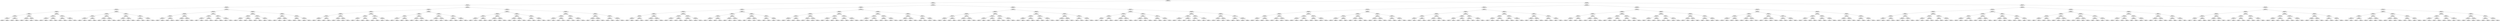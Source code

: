 ## [header material...]
## Command to get the layout: "dot -Teps thisfile > thisfile.eps"
graph "test"
{
node [shape="rectangle", fontsize=10, width=".2", height=".2", margin=0];
graph[fontsize=8];

n000 [label="clustersize = 14060
splitting feature:
((0.0137,-0.905)-(-0.226,0.445))"] ;
n000 -- n001 ;
n001 [label="clustersize = 5127
splitting feature:
((0.716,0.226)-(0.0437,0.866))"] ;
n001 -- n002 ;
n002 [label="clustersize = 1782
splitting feature:
((0.173,-0.0145)-(-0.324,0.195))"] ;
n002 -- n003 ;
n003 [label="clustersize = 1052
splitting feature:
((0.344,0.886)-(-0.252,-0.145))"] ;
n003 -- n004 ;
n004 [label="clustersize = 247
splitting feature:
((0.0763,-0.517)-(0.534,0.857))"] ;
n004 -- n005 ;
n005 [label="clustersize = 178
splitting feature:
((0.27,0.766)-(0.307,-0.957))"] ;
n005 -- n006 ;
n006 [label="clustersize = 84
splitting feature:
((0.147,0.748)-(0.00766,-0.683))"] ;
n006 -- n007 ;
n007 [label="clustersize = 38
splitting feature:
((0.675,-0.187)-(0.476,0.367))"] ;
n007 -- n008 ;
n008 [label="clustersize = 11
splitting feature:
((-0.41,-0.272)-(-0.484,-0.847))"] ;
n008 -- n009 ;
n009 [label="clustersize = 5
pupil avg:
[ 0.08476359  0.24726832]"] ;
n008 -- n010 ;
n010 [label="clustersize = 6
pupil avg:
[-0.05740306  0.23465773]"] ;
n007 -- n011 ;
n011 [label="clustersize = 27
splitting feature:
((0.367,0.00591)-(0.737,-0.333))"] ;
n011 -- n012 ;
n012 [label="clustersize = 19
pupil avg:
[ 0.21330719  0.26183517]"] ;
n011 -- n013 ;
n013 [label="clustersize = 8
pupil avg:
[ 0.43706569  0.1839038 ]"] ;
n006 -- n014 ;
n014 [label="clustersize = 46
splitting feature:
((-0.404,0.617)-(-0.592,0.725))"] ;
n014 -- n015 ;
n015 [label="clustersize = 20
splitting feature:
((-0.825,-0.869)-(-0.186,0.331))"] ;
n015 -- n016 ;
n016 [label="clustersize = 4
pupil avg:
[-0.29747886  0.32004831]"] ;
n015 -- n017 ;
n017 [label="clustersize = 16
pupil avg:
[-0.03410216  0.2555723 ]"] ;
n014 -- n018 ;
n018 [label="clustersize = 26
splitting feature:
((0.305,0.38)-(0.3,-0.176))"] ;
n018 -- n019 ;
n019 [label="clustersize = 11
pupil avg:
[ 0.24496992  0.26113319]"] ;
n018 -- n020 ;
n020 [label="clustersize = 15
pupil avg:
[-0.0647518   0.25486852]"] ;
n005 -- n021 ;
n021 [label="clustersize = 94
splitting feature:
((0.258,0.153)-(0.628,0.93))"] ;
n021 -- n022 ;
n022 [label="clustersize = 72
splitting feature:
((0.0664,0.519)-(0.724,0.0369))"] ;
n022 -- n023 ;
n023 [label="clustersize = 44
splitting feature:
((0.142,0.312)-(-0.674,-0.498))"] ;
n023 -- n024 ;
n024 [label="clustersize = 27
pupil avg:
[ 0.04062577  0.23972845]"] ;
n023 -- n025 ;
n025 [label="clustersize = 17
pupil avg:
[-0.12836085  0.20532531]"] ;
n022 -- n026 ;
n026 [label="clustersize = 28
splitting feature:
((0.436,0.712)-(0.946,0.0291))"] ;
n026 -- n027 ;
n027 [label="clustersize = 19
pupil avg:
[-0.1114681   0.27377028]"] ;
n026 -- n028 ;
n028 [label="clustersize = 9
pupil avg:
[-0.4167725  0.322866 ]"] ;
n021 -- n029 ;
n029 [label="clustersize = 22
splitting feature:
((0.887,-0.734)-(-0.191,0.515))"] ;
n029 -- n030 ;
n030 [label="clustersize = 12
splitting feature:
((0.715,0.0932)-(0.466,-0.835))"] ;
n030 -- n031 ;
n031 [label="clustersize = 7
pupil avg:
[-0.48284772  0.18407283]"] ;
n030 -- n032 ;
n032 [label="clustersize = 5
pupil avg:
[-0.25341049  0.18764608]"] ;
n029 -- n033 ;
n033 [label="clustersize = 10
splitting feature:
((-0.124,-0.0549)-(-0.831,-0.674))"] ;
n033 -- n034 ;
n034 [label="clustersize = 5
pupil avg:
[-0.23474412  0.18295862]"] ;
n033 -- n035 ;
n035 [label="clustersize = 5
pupil avg:
[-0.29527571  0.25010887]"] ;
n004 -- n036 ;
n036 [label="clustersize = 69
splitting feature:
((0.347,0.482)-(0.3,-0.798))"] ;
n036 -- n037 ;
n037 [label="clustersize = 36
splitting feature:
((-0.551,-0.791)-(-0.52,0.381))"] ;
n037 -- n038 ;
n038 [label="clustersize = 17
splitting feature:
((-0.104,-0.985)-(-0.0559,0.494))"] ;
n038 -- n039 ;
n039 [label="clustersize = 9
splitting feature:
((0.944,-0.000135)-(0.0224,0.435))"] ;
n039 -- n040 ;
n040 [label="clustersize = 4
pupil avg:
[ 0.84830363  0.25202783]"] ;
n039 -- n041 ;
n041 [label="clustersize = 5
pupil avg:
[ 0.48221053  0.21048086]"] ;
n038 -- n042 ;
n042 [label="clustersize = 8
splitting feature:
((-0.921,-0.265)-(0.344,-0.341))"] ;
n042 -- n043 ;
n043 [label="clustersize = 4
pupil avg:
[ 0.47559604  0.22535425]"] ;
n042 -- n044 ;
n044 [label="clustersize = 4
pupil avg:
[ 0.17670232  0.36956522]"] ;
n037 -- n045 ;
n045 [label="clustersize = 19
splitting feature:
((0.653,0.328)-(0.179,-0.904))"] ;
n045 -- n046 ;
n046 [label="clustersize = 10
splitting feature:
((0.187,-0.575)-(-0.958,-0.32))"] ;
n046 -- n047 ;
n047 [label="clustersize = 5
pupil avg:
[ 0.24666667  0.28787879]"] ;
n046 -- n048 ;
n048 [label="clustersize = 5
pupil avg:
[ 0.61590028  0.37605336]"] ;
n045 -- n049 ;
n049 [label="clustersize = 9
splitting feature:
((0.862,-0.706)-(-0.349,-0.0148))"] ;
n049 -- n050 ;
n050 [label="clustersize = 4
pupil avg:
[-0.14737486  0.24739008]"] ;
n049 -- n051 ;
n051 [label="clustersize = 5
pupil avg:
[ 0.09415987  0.39256926]"] ;
n036 -- n052 ;
n052 [label="clustersize = 33
splitting feature:
((-0.79,0.178)-(-0.271,-0.676))"] ;
n052 -- n053 ;
n053 [label="clustersize = 16
splitting feature:
((-0.652,0.834)-(0.94,0.0835))"] ;
n053 -- n054 ;
n054 [label="clustersize = 8
splitting feature:
((-0.465,-0.914)-(-0.647,0.771))"] ;
n054 -- n055 ;
n055 [label="clustersize = 4
pupil avg:
[-0.0538908   0.15253231]"] ;
n054 -- n056 ;
n056 [label="clustersize = 4
pupil avg:
[ 0.118545    0.34860675]"] ;
n053 -- n057 ;
n057 [label="clustersize = 8
splitting feature:
((-0.227,0.529)-(0.778,-0.329))"] ;
n057 -- n058 ;
n058 [label="clustersize = 4
pupil avg:
[-0.2419668   0.20497088]"] ;
n057 -- n059 ;
n059 [label="clustersize = 4
pupil avg:
[-0.30398439  0.49947311]"] ;
n052 -- n060 ;
n060 [label="clustersize = 17
splitting feature:
((0.514,-0.234)-(0.0817,-0.921))"] ;
n060 -- n061 ;
n061 [label="clustersize = 8
splitting feature:
((0.433,-0.861)-(-0.0829,-0.0393))"] ;
n061 -- n062 ;
n062 [label="clustersize = 4
pupil avg:
[-0.29164288  0.31346259]"] ;
n061 -- n063 ;
n063 [label="clustersize = 4
pupil avg:
[ 0.13828321  0.28377193]"] ;
n060 -- n064 ;
n064 [label="clustersize = 9
splitting feature:
((-0.73,0.702)-(-0.525,0.404))"] ;
n064 -- n065 ;
n065 [label="clustersize = 4
pupil avg:
[ 0.78473684  0.19065163]"] ;
n064 -- n066 ;
n066 [label="clustersize = 5
pupil avg:
[ 0.02147768  0.23296343]"] ;
n003 -- n067 ;
n067 [label="clustersize = 805
splitting feature:
((0.329,-0.42)-(-0.0291,-0.478))"] ;
n067 -- n068 ;
n068 [label="clustersize = 339
splitting feature:
((0.0338,-0.477)-(-0.616,0.357))"] ;
n068 -- n069 ;
n069 [label="clustersize = 298
splitting feature:
((0.657,-0.333)-(0.0256,0.754))"] ;
n069 -- n070 ;
n070 [label="clustersize = 268
splitting feature:
((-0.341,0.502)-(-0.612,-0.877))"] ;
n070 -- n071 ;
n071 [label="clustersize = 78
splitting feature:
((-0.365,0.487)-(-0.0214,-0.374))"] ;
n071 -- n072 ;
n072 [label="clustersize = 19
pupil avg:
[-0.08215026  0.2064619 ]"] ;
n071 -- n073 ;
n073 [label="clustersize = 59
pupil avg:
[-0.29025625  0.29414985]"] ;
n070 -- n074 ;
n074 [label="clustersize = 190
splitting feature:
((-0.308,-0.428)-(0.264,-0.555))"] ;
n074 -- n075 ;
n075 [label="clustersize = 32
pupil avg:
[-0.24971035  0.18339727]"] ;
n074 -- n076 ;
n076 [label="clustersize = 158
pupil avg:
[-0.38329818  0.27311296]"] ;
n069 -- n077 ;
n077 [label="clustersize = 30
splitting feature:
((-0.894,-0.0131)-(0.446,0.397))"] ;
n077 -- n078 ;
n078 [label="clustersize = 13
splitting feature:
((0.0614,0.463)-(0.16,-0.261))"] ;
n078 -- n079 ;
n079 [label="clustersize = 6
pupil avg:
[ 0.18229282  0.04368233]"] ;
n078 -- n080 ;
n080 [label="clustersize = 7
pupil avg:
[-0.16139443  0.13215338]"] ;
n077 -- n081 ;
n081 [label="clustersize = 17
splitting feature:
((0.608,-0.082)-(0.773,0.503))"] ;
n081 -- n082 ;
n082 [label="clustersize = 6
pupil avg:
[-0.05142222  0.27234705]"] ;
n081 -- n083 ;
n083 [label="clustersize = 11
pupil avg:
[-0.3954654   0.24519171]"] ;
n068 -- n084 ;
n084 [label="clustersize = 41
splitting feature:
((0.461,-0.514)-(-0.348,-0.937))"] ;
n084 -- n085 ;
n085 [label="clustersize = 23
splitting feature:
((0.814,0.436)-(-0.778,-0.866))"] ;
n085 -- n086 ;
n086 [label="clustersize = 9
splitting feature:
((0.0175,-0.292)-(0.717,-0.725))"] ;
n086 -- n087 ;
n087 [label="clustersize = 4
pupil avg:
[ 0.16962292  0.17172477]"] ;
n086 -- n088 ;
n088 [label="clustersize = 5
pupil avg:
[-0.12841489  0.33792037]"] ;
n085 -- n089 ;
n089 [label="clustersize = 14
splitting feature:
((-0.223,-0.427)-(-0.803,0.276))"] ;
n089 -- n090 ;
n090 [label="clustersize = 10
pupil avg:
[-0.22917     0.11980254]"] ;
n089 -- n091 ;
n091 [label="clustersize = 4
pupil avg:
[-0.37624613  0.21192868]"] ;
n084 -- n092 ;
n092 [label="clustersize = 18
splitting feature:
((-0.603,0.392)-(-0.741,-0.307))"] ;
n092 -- n093 ;
n093 [label="clustersize = 8
splitting feature:
((-0.409,0.146)-(0.326,-0.956))"] ;
n093 -- n094 ;
n094 [label="clustersize = 4
pupil avg:
[-0.00994799  0.07788892]"] ;
n093 -- n095 ;
n095 [label="clustersize = 4
pupil avg:
[ 0.35539299  0.05558399]"] ;
n092 -- n096 ;
n096 [label="clustersize = 10
splitting feature:
((-0.291,-0.547)-(-0.0563,-0.503))"] ;
n096 -- n097 ;
n097 [label="clustersize = 6
pupil avg:
[-0.14928947 -0.01827542]"] ;
n096 -- n098 ;
n098 [label="clustersize = 4
pupil avg:
[-0.1979021   0.14951715]"] ;
n067 -- n099 ;
n099 [label="clustersize = 466
splitting feature:
((0.172,0.0619)-(0.204,-0.55))"] ;
n099 -- n100 ;
n100 [label="clustersize = 243
splitting feature:
((-0.736,-0.593)-(0.325,0.588))"] ;
n100 -- n101 ;
n101 [label="clustersize = 151
splitting feature:
((-0.886,0.59)-(-0.58,-0.997))"] ;
n101 -- n102 ;
n102 [label="clustersize = 29
splitting feature:
((-0.5,0.313)-(0.239,-0.216))"] ;
n102 -- n103 ;
n103 [label="clustersize = 6
pupil avg:
[ 0.08753206 -0.12905456]"] ;
n102 -- n104 ;
n104 [label="clustersize = 23
pupil avg:
[-0.12483118  0.01453402]"] ;
n101 -- n105 ;
n105 [label="clustersize = 122
splitting feature:
((-0.872,-0.0614)-(-0.683,0.292))"] ;
n105 -- n106 ;
n106 [label="clustersize = 63
pupil avg:
[-0.29140359  0.04318788]"] ;
n105 -- n107 ;
n107 [label="clustersize = 59
pupil avg:
[-0.1169014   0.09540293]"] ;
n100 -- n108 ;
n108 [label="clustersize = 92
splitting feature:
((-0.264,-0.122)-(-0.0479,0.611))"] ;
n108 -- n109 ;
n109 [label="clustersize = 66
splitting feature:
((0.613,-0.391)-(-0.953,-0.925))"] ;
n109 -- n110 ;
n110 [label="clustersize = 53
pupil avg:
[-0.10890249  0.27207846]"] ;
n109 -- n111 ;
n111 [label="clustersize = 13
pupil avg:
[-0.1164865   0.04026193]"] ;
n108 -- n112 ;
n112 [label="clustersize = 26
splitting feature:
((-0.65,0.884)-(-0.731,0.281))"] ;
n112 -- n113 ;
n113 [label="clustersize = 4
pupil avg:
[ 0.31907895 -0.00169458]"] ;
n112 -- n114 ;
n114 [label="clustersize = 22
pupil avg:
[-0.02338312  0.11989921]"] ;
n099 -- n115 ;
n115 [label="clustersize = 223
splitting feature:
((-0.83,0.54)-(-0.0644,0.145))"] ;
n115 -- n116 ;
n116 [label="clustersize = 16
splitting feature:
((-0.475,-0.495)-(-0.19,-0.773))"] ;
n116 -- n117 ;
n117 [label="clustersize = 8
splitting feature:
((0.806,-0.219)-(0.332,0.172))"] ;
n117 -- n118 ;
n118 [label="clustersize = 4
pupil avg:
[-0.37878788 -0.44276094]"] ;
n117 -- n119 ;
n119 [label="clustersize = 4
pupil avg:
[-0.15909629 -0.10536254]"] ;
n116 -- n120 ;
n120 [label="clustersize = 8
splitting feature:
((0.796,0.193)-(0.845,0.375))"] ;
n120 -- n121 ;
n121 [label="clustersize = 4
pupil avg:
[-0.10897566  0.16451431]"] ;
n120 -- n122 ;
n122 [label="clustersize = 4
pupil avg:
[ 0.66487103 -0.00130952]"] ;
n115 -- n123 ;
n123 [label="clustersize = 207
splitting feature:
((-0.895,-0.911)-(0.335,0.611))"] ;
n123 -- n124 ;
n124 [label="clustersize = 128
splitting feature:
((0.116,0.369)-(-0.551,0.76))"] ;
n124 -- n125 ;
n125 [label="clustersize = 114
pupil avg:
[-0.40523527  0.03980419]"] ;
n124 -- n126 ;
n126 [label="clustersize = 14
pupil avg:
[-0.21877935 -0.2034797 ]"] ;
n123 -- n127 ;
n127 [label="clustersize = 79
splitting feature:
((-0.818,0.441)-(-0.823,0.964))"] ;
n127 -- n128 ;
n128 [label="clustersize = 51
pupil avg:
[-0.25884929  0.15890862]"] ;
n127 -- n129 ;
n129 [label="clustersize = 28
pupil avg:
[-0.43741558  0.10774933]"] ;
n002 -- n130 ;
n130 [label="clustersize = 730
splitting feature:
((0.148,0.532)-(-0.0253,-0.975))"] ;
n130 -- n131 ;
n131 [label="clustersize = 143
splitting feature:
((-0.271,0.594)-(-0.841,-0.607))"] ;
n131 -- n132 ;
n132 [label="clustersize = 77
splitting feature:
((0.329,0.847)-(-0.97,0.328))"] ;
n132 -- n133 ;
n133 [label="clustersize = 40
splitting feature:
((0.623,0.0409)-(0.279,0.869))"] ;
n133 -- n134 ;
n134 [label="clustersize = 20
splitting feature:
((0.375,-0.101)-(-0.0262,-0.718))"] ;
n134 -- n135 ;
n135 [label="clustersize = 12
splitting feature:
((-0.623,0.633)-(-0.554,0.807))"] ;
n135 -- n136 ;
n136 [label="clustersize = 6
pupil avg:
[ 0.08428408  0.33742858]"] ;
n135 -- n137 ;
n137 [label="clustersize = 6
pupil avg:
[-0.13948383  0.23923193]"] ;
n134 -- n138 ;
n138 [label="clustersize = 8
splitting feature:
((0.838,0.88)-(-0.727,0.543))"] ;
n138 -- n139 ;
n139 [label="clustersize = 4
pupil avg:
[-0.45980753  0.26027078]"] ;
n138 -- n140 ;
n140 [label="clustersize = 4
pupil avg:
[-0.21008658  0.14662338]"] ;
n133 -- n141 ;
n141 [label="clustersize = 20
splitting feature:
((0.339,0.976)-(0.318,-0.155))"] ;
n141 -- n142 ;
n142 [label="clustersize = 11
splitting feature:
((0.48,0.325)-(0.513,0.679))"] ;
n142 -- n143 ;
n143 [label="clustersize = 6
pupil avg:
[ 0.26876167  0.28587185]"] ;
n142 -- n144 ;
n144 [label="clustersize = 5
pupil avg:
[ 0.6525      0.19805556]"] ;
n141 -- n145 ;
n145 [label="clustersize = 9
splitting feature:
((0.425,0.426)-(0.23,0.597))"] ;
n145 -- n146 ;
n146 [label="clustersize = 5
pupil avg:
[ 0.29223724  0.34309309]"] ;
n145 -- n147 ;
n147 [label="clustersize = 4
pupil avg:
[-0.04274767  0.17643678]"] ;
n132 -- n148 ;
n148 [label="clustersize = 37
splitting feature:
((0.432,0.107)-(-0.529,0.667))"] ;
n148 -- n149 ;
n149 [label="clustersize = 19
splitting feature:
((0.939,0.415)-(-0.595,0.94))"] ;
n149 -- n150 ;
n150 [label="clustersize = 8
splitting feature:
((0.902,0.284)-(-0.762,-0.77))"] ;
n150 -- n151 ;
n151 [label="clustersize = 4
pupil avg:
[ 0.16267083  0.14209745]"] ;
n150 -- n152 ;
n152 [label="clustersize = 4
pupil avg:
[-0.28671755  0.19264593]"] ;
n149 -- n153 ;
n153 [label="clustersize = 11
splitting feature:
((0.172,0.277)-(0.3,-0.333))"] ;
n153 -- n154 ;
n154 [label="clustersize = 4
pupil avg:
[-0.25531136 -0.08815629]"] ;
n153 -- n155 ;
n155 [label="clustersize = 7
pupil avg:
[-0.35589982  0.13836147]"] ;
n148 -- n156 ;
n156 [label="clustersize = 18
splitting feature:
((-0.101,-0.605)-(-0.0675,-0.334))"] ;
n156 -- n157 ;
n157 [label="clustersize = 10
splitting feature:
((0.507,0.724)-(-0.16,0.308))"] ;
n157 -- n158 ;
n158 [label="clustersize = 4
pupil avg:
[-0.13596551 -0.18268268]"] ;
n157 -- n159 ;
n159 [label="clustersize = 6
pupil avg:
[ 0.07613267 -0.09142515]"] ;
n156 -- n160 ;
n160 [label="clustersize = 8
splitting feature:
((0.186,0.156)-(0.254,0.333))"] ;
n160 -- n161 ;
n161 [label="clustersize = 4
pupil avg:
[ 0.16868432 -0.24021686]"] ;
n160 -- n162 ;
n162 [label="clustersize = 4
pupil avg:
[ 0.34532749 -0.13283966]"] ;
n131 -- n163 ;
n163 [label="clustersize = 66
splitting feature:
((-0.707,0.497)-(0.288,0.671))"] ;
n163 -- n164 ;
n164 [label="clustersize = 32
splitting feature:
((-0.971,0.655)-(0.895,-0.799))"] ;
n164 -- n165 ;
n165 [label="clustersize = 16
splitting feature:
((-0.97,-0.56)-(-0.43,0.214))"] ;
n165 -- n166 ;
n166 [label="clustersize = 8
splitting feature:
((0.825,-0.977)-(0.776,0.0771))"] ;
n166 -- n167 ;
n167 [label="clustersize = 4
pupil avg:
[-0.33508987  0.07179548]"] ;
n166 -- n168 ;
n168 [label="clustersize = 4
pupil avg:
[ 0.04044153 -0.02949966]"] ;
n165 -- n169 ;
n169 [label="clustersize = 8
splitting feature:
((0.959,-0.679)-(0.113,0.952))"] ;
n169 -- n170 ;
n170 [label="clustersize = 4
pupil avg:
[ 0.33139952 -0.20133074]"] ;
n169 -- n171 ;
n171 [label="clustersize = 4
pupil avg:
[ 0.06157635 -0.18646067]"] ;
n164 -- n172 ;
n172 [label="clustersize = 16
splitting feature:
((0.319,-0.529)-(-0.354,-0.629))"] ;
n172 -- n173 ;
n173 [label="clustersize = 8
splitting feature:
((0.809,-0.527)-(-0.421,0.08))"] ;
n173 -- n174 ;
n174 [label="clustersize = 4
pupil avg:
[-0.08804259  0.11629812]"] ;
n173 -- n175 ;
n175 [label="clustersize = 4
pupil avg:
[-0.36417637  0.09168351]"] ;
n172 -- n176 ;
n176 [label="clustersize = 8
splitting feature:
((0.664,-0.19)-(0.906,0.644))"] ;
n176 -- n177 ;
n177 [label="clustersize = 4
pupil avg:
[-0.56051747 -0.27002688]"] ;
n176 -- n178 ;
n178 [label="clustersize = 4
pupil avg:
[-0.57160027  0.00343407]"] ;
n163 -- n179 ;
n179 [label="clustersize = 34
splitting feature:
((-0.483,-0.121)-(0.331,-0.531))"] ;
n179 -- n180 ;
n180 [label="clustersize = 16
splitting feature:
((0.0792,-0.703)-(-0.171,-0.599))"] ;
n180 -- n181 ;
n181 [label="clustersize = 8
splitting feature:
((0.642,0.755)-(-0.0853,-0.567))"] ;
n181 -- n182 ;
n182 [label="clustersize = 4
pupil avg:
[-0.00834751  0.17967618]"] ;
n181 -- n183 ;
n183 [label="clustersize = 4
pupil avg:
[-0.27169275  0.15291607]"] ;
n180 -- n184 ;
n184 [label="clustersize = 8
splitting feature:
((0.213,-0.611)-(0.267,0.955))"] ;
n184 -- n185 ;
n185 [label="clustersize = 4
pupil avg:
[-0.32759445  0.14757692]"] ;
n184 -- n186 ;
n186 [label="clustersize = 4
pupil avg:
[-0.30844165  0.02341633]"] ;
n179 -- n187 ;
n187 [label="clustersize = 18
splitting feature:
((-0.414,0.039)-(0.447,-0.853))"] ;
n187 -- n188 ;
n188 [label="clustersize = 10
splitting feature:
((-0.792,-0.395)-(0.0311,-0.964))"] ;
n188 -- n189 ;
n189 [label="clustersize = 6
pupil avg:
[-0.38490279  0.11723145]"] ;
n188 -- n190 ;
n190 [label="clustersize = 4
pupil avg:
[-0.54539897  0.06907979]"] ;
n187 -- n191 ;
n191 [label="clustersize = 8
splitting feature:
((0.257,-0.0866)-(-0.998,-0.343))"] ;
n191 -- n192 ;
n192 [label="clustersize = 4
pupil avg:
[-0.30653256  0.23038968]"] ;
n191 -- n193 ;
n193 [label="clustersize = 4
pupil avg:
[-0.43225678  0.20723969]"] ;
n130 -- n194 ;
n194 [label="clustersize = 587
splitting feature:
((0.813,-0.0578)-(-0.938,0.531))"] ;
n194 -- n195 ;
n195 [label="clustersize = 347
splitting feature:
((-0.732,-0.341)-(-0.109,0.811))"] ;
n195 -- n196 ;
n196 [label="clustersize = 298
splitting feature:
((-0.307,-0.988)-(0.00836,-0.318))"] ;
n196 -- n197 ;
n197 [label="clustersize = 98
splitting feature:
((-0.536,-0.591)-(-0.012,-0.765))"] ;
n197 -- n198 ;
n198 [label="clustersize = 57
splitting feature:
((0.549,-0.503)-(-0.0947,-0.254))"] ;
n198 -- n199 ;
n199 [label="clustersize = 5
pupil avg:
[-0.70699283 -0.12487466]"] ;
n198 -- n200 ;
n200 [label="clustersize = 52
pupil avg:
[-0.384141   -0.22752719]"] ;
n197 -- n201 ;
n201 [label="clustersize = 41
splitting feature:
((0.426,-0.985)-(-0.351,-0.645))"] ;
n201 -- n202 ;
n202 [label="clustersize = 6
pupil avg:
[-0.1641528   0.06809353]"] ;
n201 -- n203 ;
n203 [label="clustersize = 35
pupil avg:
[-0.54924818 -0.06110264]"] ;
n196 -- n204 ;
n204 [label="clustersize = 200
splitting feature:
((0.819,0.0328)-(0.37,0.551))"] ;
n204 -- n205 ;
n205 [label="clustersize = 94
splitting feature:
((-0.964,-0.962)-(0.931,-0.0826))"] ;
n205 -- n206 ;
n206 [label="clustersize = 66
pupil avg:
[-0.3693834  -0.12829425]"] ;
n205 -- n207 ;
n207 [label="clustersize = 28
pupil avg:
[-0.31688288  0.0401388 ]"] ;
n204 -- n208 ;
n208 [label="clustersize = 106
splitting feature:
((0.295,0.0223)-(0.512,-0.96))"] ;
n208 -- n209 ;
n209 [label="clustersize = 58
pupil avg:
[-0.34304863  0.0261538 ]"] ;
n208 -- n210 ;
n210 [label="clustersize = 48
pupil avg:
[-0.39788174  0.13032676]"] ;
n195 -- n211 ;
n211 [label="clustersize = 49
splitting feature:
((-0.181,0.863)-(0.664,-0.0657))"] ;
n211 -- n212 ;
n212 [label="clustersize = 18
splitting feature:
((-0.488,0.589)-(-0.161,0.288))"] ;
n212 -- n213 ;
n213 [label="clustersize = 8
splitting feature:
((-0.555,0.749)-(-0.869,-0.947))"] ;
n213 -- n214 ;
n214 [label="clustersize = 4
pupil avg:
[ 0.82272029 -0.34639017]"] ;
n213 -- n215 ;
n215 [label="clustersize = 4
pupil avg:
[ 0.6765233  -0.15905018]"] ;
n212 -- n216 ;
n216 [label="clustersize = 10
splitting feature:
((-0.958,0.573)-(0.383,-0.203))"] ;
n216 -- n217 ;
n217 [label="clustersize = 4
pupil avg:
[ 0.46888084  0.11566023]"] ;
n216 -- n218 ;
n218 [label="clustersize = 6
pupil avg:
[-0.2510509  -0.04692157]"] ;
n211 -- n219 ;
n219 [label="clustersize = 31
splitting feature:
((0.634,0.262)-(0.339,0.439))"] ;
n219 -- n220 ;
n220 [label="clustersize = 11
splitting feature:
((-0.3,-0.758)-(0.668,-0.0677))"] ;
n220 -- n221 ;
n221 [label="clustersize = 7
pupil avg:
[-0.28587429 -0.15896936]"] ;
n220 -- n222 ;
n222 [label="clustersize = 4
pupil avg:
[-0.51690691 -0.02415916]"] ;
n219 -- n223 ;
n223 [label="clustersize = 20
splitting feature:
((0.449,-0.434)-(0.924,-0.883))"] ;
n223 -- n224 ;
n224 [label="clustersize = 16
pupil avg:
[-0.35729387  0.12555879]"] ;
n223 -- n225 ;
n225 [label="clustersize = 4
pupil avg:
[-0.12149964  0.05050344]"] ;
n194 -- n226 ;
n226 [label="clustersize = 240
splitting feature:
((2.18e-05,-0.445)-(-0.407,0.529))"] ;
n226 -- n227 ;
n227 [label="clustersize = 168
splitting feature:
((0.239,0.237)-(-0.544,0.0927))"] ;
n227 -- n228 ;
n228 [label="clustersize = 51
splitting feature:
((0.242,0.594)-(-0.0386,0.649))"] ;
n228 -- n229 ;
n229 [label="clustersize = 25
splitting feature:
((-0.725,-0.275)-(-0.223,-0.223))"] ;
n229 -- n230 ;
n230 [label="clustersize = 11
pupil avg:
[-0.42128723  0.20011623]"] ;
n229 -- n231 ;
n231 [label="clustersize = 14
pupil avg:
[-0.3736519  -0.02173101]"] ;
n228 -- n232 ;
n232 [label="clustersize = 26
splitting feature:
((-0.0514,0.78)-(0.339,0.611))"] ;
n232 -- n233 ;
n233 [label="clustersize = 15
pupil avg:
[-0.08681073 -0.06477864]"] ;
n232 -- n234 ;
n234 [label="clustersize = 11
pupil avg:
[-0.4067517  -0.02781397]"] ;
n227 -- n235 ;
n235 [label="clustersize = 117
splitting feature:
((0.787,-0.964)-(0.592,0.649))"] ;
n235 -- n236 ;
n236 [label="clustersize = 78
splitting feature:
((0.236,-0.983)-(0.635,-0.176))"] ;
n236 -- n237 ;
n237 [label="clustersize = 73
pupil avg:
[-0.37579186 -0.19113161]"] ;
n236 -- n238 ;
n238 [label="clustersize = 5
pupil avg:
[-0.03511611 -0.22491677]"] ;
n235 -- n239 ;
n239 [label="clustersize = 39
splitting feature:
((-0.00609,0.486)-(-0.592,0.675))"] ;
n239 -- n240 ;
n240 [label="clustersize = 21
pupil avg:
[-0.26654631 -0.16414246]"] ;
n239 -- n241 ;
n241 [label="clustersize = 18
pupil avg:
[-0.0813584  -0.28889263]"] ;
n226 -- n242 ;
n242 [label="clustersize = 72
splitting feature:
((0.566,0.442)-(-0.846,0.911))"] ;
n242 -- n243 ;
n243 [label="clustersize = 19
splitting feature:
((-0.206,0.357)-(-0.0143,-0.634))"] ;
n243 -- n244 ;
n244 [label="clustersize = 9
splitting feature:
((0.283,-0.95)-(0.438,-0.598))"] ;
n244 -- n245 ;
n245 [label="clustersize = 4
pupil avg:
[-0.16310924 -0.05941176]"] ;
n244 -- n246 ;
n246 [label="clustersize = 5
pupil avg:
[ 0.08554248 -0.31788503]"] ;
n243 -- n247 ;
n247 [label="clustersize = 10
splitting feature:
((0.683,-0.41)-(0.565,-0.876))"] ;
n247 -- n248 ;
n248 [label="clustersize = 5
pupil avg:
[-0.09548901 -0.24043256]"] ;
n247 -- n249 ;
n249 [label="clustersize = 5
pupil avg:
[-0.41495812 -0.14208478]"] ;
n242 -- n250 ;
n250 [label="clustersize = 53
splitting feature:
((0.828,-0.038)-(0.271,0.729))"] ;
n250 -- n251 ;
n251 [label="clustersize = 25
splitting feature:
((-0.494,-0.339)-(-0.571,0.835))"] ;
n251 -- n252 ;
n252 [label="clustersize = 20
pupil avg:
[-0.0556344  -0.22380521]"] ;
n251 -- n253 ;
n253 [label="clustersize = 5
pupil avg:
[ 0.23467815 -0.23277637]"] ;
n250 -- n254 ;
n254 [label="clustersize = 28
splitting feature:
((-0.662,-0.528)-(-0.843,0.0791))"] ;
n254 -- n255 ;
n255 [label="clustersize = 6
pupil avg:
[ 0.06281074 -0.21356626]"] ;
n254 -- n256 ;
n256 [label="clustersize = 22
pupil avg:
[ 0.29024321 -0.18549175]"] ;
n001 -- n257 ;
n257 [label="clustersize = 3345
splitting feature:
((0.0251,0.474)-(-0.641,-0.326))"] ;
n257 -- n258 ;
n258 [label="clustersize = 1945
splitting feature:
((-0.147,0.00484)-(0.106,0.177))"] ;
n258 -- n259 ;
n259 [label="clustersize = 841
splitting feature:
((-0.169,0.136)-(-0.307,0.857))"] ;
n259 -- n260 ;
n260 [label="clustersize = 670
splitting feature:
((-0.148,0.711)-(-0.053,-0.0897))"] ;
n260 -- n261 ;
n261 [label="clustersize = 114
splitting feature:
((0.473,0.596)-(0.00076,0.386))"] ;
n261 -- n262 ;
n262 [label="clustersize = 26
splitting feature:
((0.896,0.74)-(0.186,0.31))"] ;
n262 -- n263 ;
n263 [label="clustersize = 10
splitting feature:
((-0.255,0.55)-(-0.743,0.431))"] ;
n263 -- n264 ;
n264 [label="clustersize = 4
pupil avg:
[ 0.61132294  0.1316313 ]"] ;
n263 -- n265 ;
n265 [label="clustersize = 6
pupil avg:
[-0.03416006 -0.0972384 ]"] ;
n262 -- n266 ;
n266 [label="clustersize = 16
splitting feature:
((-0.299,0.244)-(0.178,-0.413))"] ;
n266 -- n267 ;
n267 [label="clustersize = 12
pupil avg:
[ 0.03438309 -0.00618362]"] ;
n266 -- n268 ;
n268 [label="clustersize = 4
pupil avg:
[-0.38311055  0.17533417]"] ;
n261 -- n269 ;
n269 [label="clustersize = 88
splitting feature:
((-0.248,-0.165)-(0.00354,0.795))"] ;
n269 -- n270 ;
n270 [label="clustersize = 39
splitting feature:
((0.135,-0.302)-(-0.442,0.0268))"] ;
n270 -- n271 ;
n271 [label="clustersize = 16
pupil avg:
[-0.07564411 -0.0391253 ]"] ;
n270 -- n272 ;
n272 [label="clustersize = 23
pupil avg:
[ 0.1613793  -0.21058728]"] ;
n269 -- n273 ;
n273 [label="clustersize = 49
splitting feature:
((-0.0972,0.635)-(-0.156,-0.0126))"] ;
n273 -- n274 ;
n274 [label="clustersize = 30
pupil avg:
[ 0.55310829 -0.04018119]"] ;
n273 -- n275 ;
n275 [label="clustersize = 19
pupil avg:
[ 0.21060745 -0.08962819]"] ;
n260 -- n276 ;
n276 [label="clustersize = 556
splitting feature:
((-0.868,0.827)-(-0.862,-0.0903))"] ;
n276 -- n277 ;
n277 [label="clustersize = 153
splitting feature:
((-0.412,-0.612)-(-0.757,0.822))"] ;
n277 -- n278 ;
n278 [label="clustersize = 96
splitting feature:
((-0.267,0.774)-(0.287,-0.218))"] ;
n278 -- n279 ;
n279 [label="clustersize = 45
pupil avg:
[-0.05829417 -0.13374148]"] ;
n278 -- n280 ;
n280 [label="clustersize = 51
pupil avg:
[-0.1308991   0.07071371]"] ;
n277 -- n281 ;
n281 [label="clustersize = 57
splitting feature:
((-0.991,-0.385)-(0.167,-0.202))"] ;
n281 -- n282 ;
n282 [label="clustersize = 16
pupil avg:
[ 0.06072113 -0.05716616]"] ;
n281 -- n283 ;
n283 [label="clustersize = 41
pupil avg:
[ 0.4262895   0.06319823]"] ;
n276 -- n284 ;
n284 [label="clustersize = 403
splitting feature:
((-0.156,-0.314)-(-0.561,-0.234))"] ;
n284 -- n285 ;
n285 [label="clustersize = 349
splitting feature:
((-0.0718,-0.0011)-(0.196,-0.262))"] ;
n285 -- n286 ;
n286 [label="clustersize = 259
pupil avg:
[-0.10839935 -0.02132438]"] ;
n285 -- n287 ;
n287 [label="clustersize = 90
pupil avg:
[-0.23970072  0.07474428]"] ;
n284 -- n288 ;
n288 [label="clustersize = 54
splitting feature:
((0.263,-0.306)-(-0.929,-0.455))"] ;
n288 -- n289 ;
n289 [label="clustersize = 26
pupil avg:
[ 0.13523152  0.04989996]"] ;
n288 -- n290 ;
n290 [label="clustersize = 28
pupil avg:
[ 0.01358271 -0.16017659]"] ;
n259 -- n291 ;
n291 [label="clustersize = 171
splitting feature:
((0.0714,-0.203)-(0.728,-0.984))"] ;
n291 -- n292 ;
n292 [label="clustersize = 100
splitting feature:
((-0.0349,0.637)-(0.252,-0.326))"] ;
n292 -- n293 ;
n293 [label="clustersize = 58
splitting feature:
((0.17,-0.796)-(0.228,-0.209))"] ;
n293 -- n294 ;
n294 [label="clustersize = 24
splitting feature:
((0.605,0.916)-(0.284,-0.395))"] ;
n294 -- n295 ;
n295 [label="clustersize = 11
pupil avg:
[-0.19318252 -0.19477569]"] ;
n294 -- n296 ;
n296 [label="clustersize = 13
pupil avg:
[ 0.23359894 -0.16695973]"] ;
n293 -- n297 ;
n297 [label="clustersize = 34
splitting feature:
((0.0583,-0.997)-(-0.861,-0.81))"] ;
n297 -- n298 ;
n298 [label="clustersize = 16
pupil avg:
[ 0.46160988  0.10644951]"] ;
n297 -- n299 ;
n299 [label="clustersize = 18
pupil avg:
[ 0.39873617 -0.16190948]"] ;
n292 -- n300 ;
n300 [label="clustersize = 42
splitting feature:
((0.0666,0.083)-(0.835,0.956))"] ;
n300 -- n301 ;
n301 [label="clustersize = 25
splitting feature:
((-0.202,-0.384)-(0.337,-0.233))"] ;
n301 -- n302 ;
n302 [label="clustersize = 12
pupil avg:
[ 0.00269756 -0.0957093 ]"] ;
n301 -- n303 ;
n303 [label="clustersize = 13
pupil avg:
[-0.01152065  0.18111865]"] ;
n300 -- n304 ;
n304 [label="clustersize = 17
splitting feature:
((-0.995,-0.716)-(-0.766,0.842))"] ;
n304 -- n305 ;
n305 [label="clustersize = 8
pupil avg:
[-0.1848581  -0.07795983]"] ;
n304 -- n306 ;
n306 [label="clustersize = 9
pupil avg:
[-0.26081049  0.18395062]"] ;
n291 -- n307 ;
n307 [label="clustersize = 71
splitting feature:
((-0.834,-0.656)-(-0.549,0.325))"] ;
n307 -- n308 ;
n308 [label="clustersize = 39
splitting feature:
((-0.58,-0.0239)-(-0.898,0.839))"] ;
n308 -- n309 ;
n309 [label="clustersize = 20
splitting feature:
((0.827,0.804)-(0.323,-0.357))"] ;
n309 -- n310 ;
n310 [label="clustersize = 7
pupil avg:
[ 0.27481896 -0.02141647]"] ;
n309 -- n311 ;
n311 [label="clustersize = 13
pupil avg:
[ 0.56004492  0.1596919 ]"] ;
n308 -- n312 ;
n312 [label="clustersize = 19
splitting feature:
((-0.694,0.926)-(0.317,0.513))"] ;
n312 -- n313 ;
n313 [label="clustersize = 14
pupil avg:
[ 0.71191174 -0.11790271]"] ;
n312 -- n314 ;
n314 [label="clustersize = 5
pupil avg:
[ 0.45831138  0.04810199]"] ;
n307 -- n315 ;
n315 [label="clustersize = 32
splitting feature:
((-0.52,0.752)-(0.212,0.794))"] ;
n315 -- n316 ;
n316 [label="clustersize = 22
splitting feature:
((-0.607,-0.382)-(0.577,0.979))"] ;
n316 -- n317 ;
n317 [label="clustersize = 11
pupil avg:
[ 0.24587296 -0.11877076]"] ;
n316 -- n318 ;
n318 [label="clustersize = 11
pupil avg:
[ 0.67554521 -0.18312647]"] ;
n315 -- n319 ;
n319 [label="clustersize = 10
splitting feature:
((0.846,-0.53)-(0.956,0.59))"] ;
n319 -- n320 ;
n320 [label="clustersize = 5
pupil avg:
[ 0.23547448  0.0297552 ]"] ;
n319 -- n321 ;
n321 [label="clustersize = 5
pupil avg:
[-0.25047712 -0.24614812]"] ;
n258 -- n322 ;
n322 [label="clustersize = 1104
splitting feature:
((0.000494,-0.24)-(-0.0858,0.538))"] ;
n322 -- n323 ;
n323 [label="clustersize = 599
splitting feature:
((0.164,-0.846)-(-0.582,0.174))"] ;
n323 -- n324 ;
n324 [label="clustersize = 361
splitting feature:
((-0.428,-0.16)-(-0.785,0.509))"] ;
n324 -- n325 ;
n325 [label="clustersize = 162
splitting feature:
((-0.295,-0.222)-(0.131,0.731))"] ;
n325 -- n326 ;
n326 [label="clustersize = 107
splitting feature:
((-0.994,-0.576)-(0.904,-0.238))"] ;
n326 -- n327 ;
n327 [label="clustersize = 38
pupil avg:
[-0.22485622 -0.04432749]"] ;
n326 -- n328 ;
n328 [label="clustersize = 69
pupil avg:
[-0.18694318  0.23214531]"] ;
n325 -- n329 ;
n329 [label="clustersize = 55
splitting feature:
((0.625,-0.655)-(0.285,-0.677))"] ;
n329 -- n330 ;
n330 [label="clustersize = 14
pupil avg:
[ 0.53024018  0.2823732 ]"] ;
n329 -- n331 ;
n331 [label="clustersize = 41
pupil avg:
[ 0.04960875  0.13685935]"] ;
n324 -- n332 ;
n332 [label="clustersize = 199
splitting feature:
((-0.119,-0.668)-(-0.832,0.866))"] ;
n332 -- n333 ;
n333 [label="clustersize = 149
splitting feature:
((-0.772,0.885)-(-0.417,0.263))"] ;
n333 -- n334 ;
n334 [label="clustersize = 85
pupil avg:
[ 0.09697757  0.1163627 ]"] ;
n333 -- n335 ;
n335 [label="clustersize = 64
pupil avg:
[-0.07101108  0.08082386]"] ;
n332 -- n336 ;
n336 [label="clustersize = 50
splitting feature:
((0.626,0.172)-(-0.262,0.635))"] ;
n336 -- n337 ;
n337 [label="clustersize = 36
pupil avg:
[ 0.35598317  0.16032885]"] ;
n336 -- n338 ;
n338 [label="clustersize = 14
pupil avg:
[ 0.07698124  0.06519856]"] ;
n323 -- n339 ;
n339 [label="clustersize = 238
splitting feature:
((0.468,0.695)-(-0.238,-0.198))"] ;
n339 -- n340 ;
n340 [label="clustersize = 107
splitting feature:
((0.0749,0.661)-(0.04,-0.615))"] ;
n340 -- n341 ;
n341 [label="clustersize = 79
splitting feature:
((0.0761,-0.533)-(0.892,-0.704))"] ;
n341 -- n342 ;
n342 [label="clustersize = 70
pupil avg:
[ 0.34548359  0.23748481]"] ;
n341 -- n343 ;
n343 [label="clustersize = 9
pupil avg:
[ 0.58467296  0.19613373]"] ;
n340 -- n344 ;
n344 [label="clustersize = 28
splitting feature:
((-0.493,0.721)-(-0.881,0.178))"] ;
n344 -- n345 ;
n345 [label="clustersize = 22
pupil avg:
[ 0.18495436  0.21183976]"] ;
n344 -- n346 ;
n346 [label="clustersize = 6
pupil avg:
[-0.10059993  0.13700699]"] ;
n339 -- n347 ;
n347 [label="clustersize = 131
splitting feature:
((0.758,-0.701)-(-0.348,-0.986))"] ;
n347 -- n348 ;
n348 [label="clustersize = 39
splitting feature:
((0.0285,0.182)-(-0.635,0.109))"] ;
n348 -- n349 ;
n349 [label="clustersize = 24
pupil avg:
[ 0.15722102  0.18761815]"] ;
n348 -- n350 ;
n350 [label="clustersize = 15
pupil avg:
[ 0.41927635  0.17450819]"] ;
n347 -- n351 ;
n351 [label="clustersize = 92
splitting feature:
((0.346,0.356)-(-0.0702,-0.325))"] ;
n351 -- n352 ;
n352 [label="clustersize = 26
pupil avg:
[ 0.19893175  0.20687464]"] ;
n351 -- n353 ;
n353 [label="clustersize = 66
pupil avg:
[-0.12003287  0.05367123]"] ;
n322 -- n354 ;
n354 [label="clustersize = 505
splitting feature:
((-0.82,-0.414)-(-0.894,-0.819))"] ;
n354 -- n355 ;
n355 [label="clustersize = 219
splitting feature:
((-0.115,0.835)-(0.266,0.0745))"] ;
n355 -- n356 ;
n356 [label="clustersize = 80
splitting feature:
((0.349,0.522)-(-0.178,-0.483))"] ;
n356 -- n357 ;
n357 [label="clustersize = 37
splitting feature:
((-0.114,-0.492)-(-0.592,-0.241))"] ;
n357 -- n358 ;
n358 [label="clustersize = 11
pupil avg:
[ 0.28775194  0.12086238]"] ;
n357 -- n359 ;
n359 [label="clustersize = 26
pupil avg:
[ 0.50091118  0.07939948]"] ;
n356 -- n360 ;
n360 [label="clustersize = 43
splitting feature:
((0.0342,0.711)-(-0.258,0.168))"] ;
n360 -- n361 ;
n361 [label="clustersize = 32
pupil avg:
[ 0.36395891 -0.01640853]"] ;
n360 -- n362 ;
n362 [label="clustersize = 11
pupil avg:
[ 0.16027719 -0.08991832]"] ;
n355 -- n363 ;
n363 [label="clustersize = 139
splitting feature:
((-0.305,0.352)-(-0.136,-0.834))"] ;
n363 -- n364 ;
n364 [label="clustersize = 28
splitting feature:
((0.253,0.253)-(-0.596,-0.588))"] ;
n364 -- n365 ;
n365 [label="clustersize = 22
pupil avg:
[ 0.30111293  0.12470269]"] ;
n364 -- n366 ;
n366 [label="clustersize = 6
pupil avg:
[ 0.42381473 -0.17214558]"] ;
n363 -- n367 ;
n367 [label="clustersize = 111
splitting feature:
((0.903,-0.39)-(-0.629,0.211))"] ;
n367 -- n368 ;
n368 [label="clustersize = 35
pupil avg:
[ 0.17967331  0.04561897]"] ;
n367 -- n369 ;
n369 [label="clustersize = 76
pupil avg:
[ 0.11421911  0.14989767]"] ;
n354 -- n370 ;
n370 [label="clustersize = 286
splitting feature:
((0.152,-0.585)-(-0.753,-0.618))"] ;
n370 -- n371 ;
n371 [label="clustersize = 115
splitting feature:
((0.318,0.553)-(-0.936,0.0346))"] ;
n371 -- n372 ;
n372 [label="clustersize = 78
splitting feature:
((-0.519,0.899)-(-0.13,0.186))"] ;
n372 -- n373 ;
n373 [label="clustersize = 40
pupil avg:
[ 0.52312305  0.14928346]"] ;
n372 -- n374 ;
n374 [label="clustersize = 38
pupil avg:
[ 0.26664436  0.14187577]"] ;
n371 -- n375 ;
n375 [label="clustersize = 37
splitting feature:
((0.0619,0.844)-(-0.781,-0.573))"] ;
n375 -- n376 ;
n376 [label="clustersize = 28
pupil avg:
[ 0.21503969 -0.05355196]"] ;
n375 -- n377 ;
n377 [label="clustersize = 9
pupil avg:
[-0.20310439 -0.01156946]"] ;
n370 -- n378 ;
n378 [label="clustersize = 171
splitting feature:
((0.576,-0.958)-(0.735,0.781))"] ;
n378 -- n379 ;
n379 [label="clustersize = 139
splitting feature:
((-0.208,0.347)-(0.313,0.538))"] ;
n379 -- n380 ;
n380 [label="clustersize = 48
pupil avg:
[ 0.66321945  0.03458873]"] ;
n379 -- n381 ;
n381 [label="clustersize = 91
pupil avg:
[ 0.628338    0.18786653]"] ;
n378 -- n382 ;
n382 [label="clustersize = 32
splitting feature:
((0.203,0.108)-(-0.932,0.112))"] ;
n382 -- n383 ;
n383 [label="clustersize = 25
pupil avg:
[ 0.5534778   0.19672306]"] ;
n382 -- n384 ;
n384 [label="clustersize = 7
pupil avg:
[ 0.08357876 -0.00353786]"] ;
n257 -- n385 ;
n385 [label="clustersize = 1400
splitting feature:
((-0.319,-0.359)-(0.362,0.478))"] ;
n385 -- n386 ;
n386 [label="clustersize = 953
splitting feature:
((-0.115,-0.463)-(-0.891,0.355))"] ;
n386 -- n387 ;
n387 [label="clustersize = 698
splitting feature:
((-0.995,-0.0337)-(0.723,-0.611))"] ;
n387 -- n388 ;
n388 [label="clustersize = 305
splitting feature:
((0.0166,0.0482)-(0.387,0.834))"] ;
n388 -- n389 ;
n389 [label="clustersize = 229
splitting feature:
((-0.573,-0.837)-(-0.177,0.674))"] ;
n389 -- n390 ;
n390 [label="clustersize = 134
splitting feature:
((-0.487,-0.605)-(0.0754,0.801))"] ;
n390 -- n391 ;
n391 [label="clustersize = 109
pupil avg:
[-0.31113305 -0.08919626]"] ;
n390 -- n392 ;
n392 [label="clustersize = 25
pupil avg:
[-0.00407631  0.03032577]"] ;
n389 -- n393 ;
n393 [label="clustersize = 95
splitting feature:
((-0.0679,0.496)-(-0.0612,-0.438))"] ;
n393 -- n394 ;
n394 [label="clustersize = 24
pupil avg:
[ 0.20762031 -0.11697083]"] ;
n393 -- n395 ;
n395 [label="clustersize = 71
pupil avg:
[-0.02398648 -0.11581252]"] ;
n388 -- n396 ;
n396 [label="clustersize = 76
splitting feature:
((0.569,0.67)-(-0.478,-0.733))"] ;
n396 -- n397 ;
n397 [label="clustersize = 18
splitting feature:
((0.0923,-0.348)-(-0.407,-0.169))"] ;
n397 -- n398 ;
n398 [label="clustersize = 14
pupil avg:
[-0.3010512   0.01141896]"] ;
n397 -- n399 ;
n399 [label="clustersize = 4
pupil avg:
[ 0.06144958 -0.08802521]"] ;
n396 -- n400 ;
n400 [label="clustersize = 58
splitting feature:
((0.00617,-0.119)-(-0.422,-0.85))"] ;
n400 -- n401 ;
n401 [label="clustersize = 16
pupil avg:
[-0.25254605 -0.06315114]"] ;
n400 -- n402 ;
n402 [label="clustersize = 42
pupil avg:
[-0.37343475 -0.24204222]"] ;
n387 -- n403 ;
n403 [label="clustersize = 393
splitting feature:
((0.657,0.92)-(-0.427,0.536))"] ;
n403 -- n404 ;
n404 [label="clustersize = 110
splitting feature:
((-0.0556,-0.73)-(-0.641,-0.0427))"] ;
n404 -- n405 ;
n405 [label="clustersize = 63
splitting feature:
((0.224,-0.354)-(-0.537,0.0239))"] ;
n405 -- n406 ;
n406 [label="clustersize = 50
pupil avg:
[-0.46288092  0.14967807]"] ;
n405 -- n407 ;
n407 [label="clustersize = 13
pupil avg:
[-0.34438366 -0.0697764 ]"] ;
n404 -- n408 ;
n408 [label="clustersize = 47
splitting feature:
((0.938,-0.785)-(0.104,-0.321))"] ;
n408 -- n409 ;
n409 [label="clustersize = 11
pupil avg:
[-0.03021635  0.13607175]"] ;
n408 -- n410 ;
n410 [label="clustersize = 36
pupil avg:
[-0.29787042  0.09584329]"] ;
n403 -- n411 ;
n411 [label="clustersize = 283
splitting feature:
((0.618,-0.424)-(-0.054,0.908))"] ;
n411 -- n412 ;
n412 [label="clustersize = 123
splitting feature:
((-0.71,0.271)-(0.507,-0.437))"] ;
n412 -- n413 ;
n413 [label="clustersize = 55
pupil avg:
[-0.11692219  0.07508781]"] ;
n412 -- n414 ;
n414 [label="clustersize = 68
pupil avg:
[-0.34477529  0.13313697]"] ;
n411 -- n415 ;
n415 [label="clustersize = 160
splitting feature:
((-0.734,-0.251)-(-0.227,0.268))"] ;
n415 -- n416 ;
n416 [label="clustersize = 87
pupil avg:
[-0.14111944  0.0581498 ]"] ;
n415 -- n417 ;
n417 [label="clustersize = 73
pupil avg:
[-0.01353002 -0.02446043]"] ;
n386 -- n418 ;
n418 [label="clustersize = 255
splitting feature:
((-0.291,0.946)-(-0.615,0.0184))"] ;
n418 -- n419 ;
n419 [label="clustersize = 98
splitting feature:
((-0.723,-0.299)-(-0.00127,-0.722))"] ;
n419 -- n420 ;
n420 [label="clustersize = 45
splitting feature:
((-0.463,0.338)-(-0.979,-0.253))"] ;
n420 -- n421 ;
n421 [label="clustersize = 24
splitting feature:
((-0.328,-0.689)-(0.0848,0.754))"] ;
n421 -- n422 ;
n422 [label="clustersize = 9
pupil avg:
[ 0.16248811 -0.26047566]"] ;
n421 -- n423 ;
n423 [label="clustersize = 15
pupil avg:
[ 0.74489534 -0.20075868]"] ;
n420 -- n424 ;
n424 [label="clustersize = 21
splitting feature:
((-0.521,0.877)-(-0.287,0.0685))"] ;
n424 -- n425 ;
n425 [label="clustersize = 6
pupil avg:
[ 0.30352449 -0.01537363]"] ;
n424 -- n426 ;
n426 [label="clustersize = 15
pupil avg:
[ 0.06199589 -0.07051996]"] ;
n419 -- n427 ;
n427 [label="clustersize = 53
splitting feature:
((-0.405,-0.589)-(-0.467,-0.486))"] ;
n427 -- n428 ;
n428 [label="clustersize = 42
splitting feature:
((0.672,-0.997)-(-0.466,0.057))"] ;
n428 -- n429 ;
n429 [label="clustersize = 23
pupil avg:
[ 0.07950659 -0.01567572]"] ;
n428 -- n430 ;
n430 [label="clustersize = 19
pupil avg:
[-0.06634957 -0.1138344 ]"] ;
n427 -- n431 ;
n431 [label="clustersize = 11
splitting feature:
((-0.914,0.395)-(-0.493,-0.264))"] ;
n431 -- n432 ;
n432 [label="clustersize = 5
pupil avg:
[ 0.65911616 -0.10492424]"] ;
n431 -- n433 ;
n433 [label="clustersize = 6
pupil avg:
[-0.04974417 -0.25197558]"] ;
n418 -- n434 ;
n434 [label="clustersize = 157
splitting feature:
((-0.372,-0.381)-(-0.0772,0.231))"] ;
n434 -- n435 ;
n435 [label="clustersize = 75
splitting feature:
((0.635,0.822)-(0.168,-0.987))"] ;
n435 -- n436 ;
n436 [label="clustersize = 25
splitting feature:
((-0.456,-0.622)-(-0.768,0.00634))"] ;
n436 -- n437 ;
n437 [label="clustersize = 19
pupil avg:
[-0.28117536 -0.31265827]"] ;
n436 -- n438 ;
n438 [label="clustersize = 6
pupil avg:
[-0.03790958 -0.12685397]"] ;
n435 -- n439 ;
n439 [label="clustersize = 50
splitting feature:
((0.255,0.886)-(-0.332,0.129))"] ;
n439 -- n440 ;
n440 [label="clustersize = 8
pupil avg:
[ 0.32588775  0.01079004]"] ;
n439 -- n441 ;
n441 [label="clustersize = 42
pupil avg:
[-0.04689471 -0.17710743]"] ;
n434 -- n442 ;
n442 [label="clustersize = 82
splitting feature:
((0.593,0.179)-(-0.328,-0.0601))"] ;
n442 -- n443 ;
n443 [label="clustersize = 14
splitting feature:
((-0.0297,0.254)-(-0.547,-0.871))"] ;
n443 -- n444 ;
n444 [label="clustersize = 10
pupil avg:
[ 0.07765386  0.12712969]"] ;
n443 -- n445 ;
n445 [label="clustersize = 4
pupil avg:
[ 0.30641011  0.21038264]"] ;
n442 -- n446 ;
n446 [label="clustersize = 68
splitting feature:
((0.024,-0.517)-(0.716,0.98))"] ;
n446 -- n447 ;
n447 [label="clustersize = 47
pupil avg:
[ 0.07807048 -0.07885133]"] ;
n446 -- n448 ;
n448 [label="clustersize = 21
pupil avg:
[-0.05262311 -0.03972252]"] ;
n385 -- n449 ;
n449 [label="clustersize = 447
splitting feature:
((0.00172,0.905)-(-0.164,-0.0465))"] ;
n449 -- n450 ;
n450 [label="clustersize = 188
splitting feature:
((-0.351,-0.629)-(0.203,0.753))"] ;
n450 -- n451 ;
n451 [label="clustersize = 64
splitting feature:
((0.0924,0.712)-(-0.293,-0.318))"] ;
n451 -- n452 ;
n452 [label="clustersize = 43
splitting feature:
((-0.996,-0.109)-(0.942,0.823))"] ;
n452 -- n453 ;
n453 [label="clustersize = 19
splitting feature:
((0.448,-0.3)-(0.795,0.628))"] ;
n453 -- n454 ;
n454 [label="clustersize = 14
pupil avg:
[ 0.33042051  0.14467617]"] ;
n453 -- n455 ;
n455 [label="clustersize = 5
pupil avg:
[-0.19371596 -0.21709613]"] ;
n452 -- n456 ;
n456 [label="clustersize = 24
splitting feature:
((-0.976,-0.551)-(0.502,0.91))"] ;
n456 -- n457 ;
n457 [label="clustersize = 5
pupil avg:
[ 0.10706951  0.2174012 ]"] ;
n456 -- n458 ;
n458 [label="clustersize = 19
pupil avg:
[-0.13948674  0.22380177]"] ;
n451 -- n459 ;
n459 [label="clustersize = 21
splitting feature:
((0.266,0.58)-(0.793,-0.823))"] ;
n459 -- n460 ;
n460 [label="clustersize = 10
splitting feature:
((-0.758,-0.87)-(-0.887,0.685))"] ;
n460 -- n461 ;
n461 [label="clustersize = 6
pupil avg:
[-0.28651575  0.06814566]"] ;
n460 -- n462 ;
n462 [label="clustersize = 4
pupil avg:
[ 0.22257589  0.09824639]"] ;
n459 -- n463 ;
n463 [label="clustersize = 11
splitting feature:
((0.236,0.0627)-(0.117,-0.505))"] ;
n463 -- n464 ;
n464 [label="clustersize = 4
pupil avg:
[-0.21980976  0.38037634]"] ;
n463 -- n465 ;
n465 [label="clustersize = 7
pupil avg:
[-0.45846793  0.30504247]"] ;
n450 -- n466 ;
n466 [label="clustersize = 124
splitting feature:
((0.471,-0.0274)-(0.13,0.486))"] ;
n466 -- n467 ;
n467 [label="clustersize = 47
splitting feature:
((0.00677,0.473)-(-0.384,-0.301))"] ;
n467 -- n468 ;
n468 [label="clustersize = 33
splitting feature:
((-0.814,0.0534)-(0.274,-0.465))"] ;
n468 -- n469 ;
n469 [label="clustersize = 7
pupil avg:
[ 0.0921298   0.17935438]"] ;
n468 -- n470 ;
n470 [label="clustersize = 26
pupil avg:
[-0.20374069  0.26974016]"] ;
n467 -- n471 ;
n471 [label="clustersize = 14
splitting feature:
((0.228,-0.607)-(0.67,-0.999))"] ;
n471 -- n472 ;
n472 [label="clustersize = 10
pupil avg:
[ 0.16162052  0.19512191]"] ;
n471 -- n473 ;
n473 [label="clustersize = 4
pupil avg:
[ 0.86884842  0.15680524]"] ;
n466 -- n474 ;
n474 [label="clustersize = 77
splitting feature:
((-0.242,-0.923)-(-0.75,-0.296))"] ;
n474 -- n475 ;
n475 [label="clustersize = 34
splitting feature:
((-0.309,0.173)-(0.825,-0.985))"] ;
n475 -- n476 ;
n476 [label="clustersize = 13
pupil avg:
[ 0.25736876  0.23084941]"] ;
n475 -- n477 ;
n477 [label="clustersize = 21
pupil avg:
[ 0.57919764  0.25523021]"] ;
n474 -- n478 ;
n478 [label="clustersize = 43
splitting feature:
((0.898,-0.617)-(0.991,0.503))"] ;
n478 -- n479 ;
n479 [label="clustersize = 27
pupil avg:
[ 0.2943138   0.23722027]"] ;
n478 -- n480 ;
n480 [label="clustersize = 16
pupil avg:
[-0.13571707  0.197516  ]"] ;
n449 -- n481 ;
n481 [label="clustersize = 259
splitting feature:
((0.382,-0.435)-(0.242,0.269))"] ;
n481 -- n482 ;
n482 [label="clustersize = 114
splitting feature:
((0.589,0.307)-(-0.407,0.942))"] ;
n482 -- n483 ;
n483 [label="clustersize = 71
splitting feature:
((0.147,-0.666)-(-0.656,-0.0235))"] ;
n483 -- n484 ;
n484 [label="clustersize = 41
splitting feature:
((0.0325,-0.994)-(-0.00969,0.402))"] ;
n484 -- n485 ;
n485 [label="clustersize = 33
pupil avg:
[-0.44569673  0.19331322]"] ;
n484 -- n486 ;
n486 [label="clustersize = 8
pupil avg:
[-0.17712027  0.17679615]"] ;
n483 -- n487 ;
n487 [label="clustersize = 30
splitting feature:
((0.0199,0.893)-(-0.0676,-0.478))"] ;
n487 -- n488 ;
n488 [label="clustersize = 6
pupil avg:
[-0.03106393  0.04170407]"] ;
n487 -- n489 ;
n489 [label="clustersize = 24
pupil avg:
[-0.24846731  0.17073544]"] ;
n482 -- n490 ;
n490 [label="clustersize = 43
splitting feature:
((-0.625,-0.345)-(-0.518,0.98))"] ;
n490 -- n491 ;
n491 [label="clustersize = 35
splitting feature:
((-0.348,0.281)-(-0.0107,0.121))"] ;
n491 -- n492 ;
n492 [label="clustersize = 6
pupil avg:
[ 0.0352439  -0.22610297]"] ;
n491 -- n493 ;
n493 [label="clustersize = 29
pupil avg:
[-0.17335202  0.13055734]"] ;
n490 -- n494 ;
n494 [label="clustersize = 8
splitting feature:
((-0.431,-0.707)-(-0.0515,0.901))"] ;
n494 -- n495 ;
n495 [label="clustersize = 4
pupil avg:
[-0.17286423  0.11763559]"] ;
n494 -- n496 ;
n496 [label="clustersize = 4
pupil avg:
[ 0.63636364  0.15151515]"] ;
n481 -- n497 ;
n497 [label="clustersize = 145
splitting feature:
((0.648,-0.349)-(-0.49,-0.856))"] ;
n497 -- n498 ;
n498 [label="clustersize = 34
splitting feature:
((0.645,0.334)-(0.722,0.813))"] ;
n498 -- n499 ;
n499 [label="clustersize = 22
splitting feature:
((-0.035,0.072)-(0.219,-0.122))"] ;
n499 -- n500 ;
n500 [label="clustersize = 9
pupil avg:
[ 0.0239194   0.10603886]"] ;
n499 -- n501 ;
n501 [label="clustersize = 13
pupil avg:
[ 0.50209324  0.2185016 ]"] ;
n498 -- n502 ;
n502 [label="clustersize = 12
splitting feature:
((0.225,0.133)-(0.15,-0.933))"] ;
n502 -- n503 ;
n503 [label="clustersize = 6
pupil avg:
[ 0.14180304  0.12642872]"] ;
n502 -- n504 ;
n504 [label="clustersize = 6
pupil avg:
[-0.17373322  0.08430758]"] ;
n497 -- n505 ;
n505 [label="clustersize = 111
splitting feature:
((0.0108,-0.374)-(-0.117,-0.049))"] ;
n505 -- n506 ;
n506 [label="clustersize = 43
splitting feature:
((-0.734,-0.686)-(0.225,-0.164))"] ;
n506 -- n507 ;
n507 [label="clustersize = 13
pupil avg:
[-0.24069996  0.01403528]"] ;
n506 -- n508 ;
n508 [label="clustersize = 30
pupil avg:
[-0.12846651  0.17882228]"] ;
n505 -- n509 ;
n509 [label="clustersize = 68
splitting feature:
((-0.0849,0.0404)-(-0.842,-0.809))"] ;
n509 -- n510 ;
n510 [label="clustersize = 60
pupil avg:
[-0.03966219  0.0290923 ]"] ;
n509 -- n511 ;
n511 [label="clustersize = 8
pupil avg:
[ 0.23206805  0.0385562 ]"] ;
n000 -- n512 ;
n512 [label="clustersize = 8933
splitting feature:
((0.22,0.373)-(-0.482,0.768))"] ;
n512 -- n513 ;
n513 [label="clustersize = 5060
splitting feature:
((0.0882,-0.955)-(-0.0334,0.763))"] ;
n513 -- n514 ;
n514 [label="clustersize = 1204
splitting feature:
((-0.318,-0.0799)-(-0.841,0.509))"] ;
n514 -- n515 ;
n515 [label="clustersize = 940
splitting feature:
((-0.454,-0.771)-(0.134,0.826))"] ;
n515 -- n516 ;
n516 [label="clustersize = 642
splitting feature:
((-0.509,-0.468)-(-0.137,0.602))"] ;
n516 -- n517 ;
n517 [label="clustersize = 416
splitting feature:
((0.43,-0.284)-(-0.362,-0.887))"] ;
n517 -- n518 ;
n518 [label="clustersize = 136
splitting feature:
((0.237,0.628)-(-0.654,0.411))"] ;
n518 -- n519 ;
n519 [label="clustersize = 76
splitting feature:
((0.376,-0.445)-(-0.31,0.513))"] ;
n519 -- n520 ;
n520 [label="clustersize = 58
pupil avg:
[-0.33503023  0.2572655 ]"] ;
n519 -- n521 ;
n521 [label="clustersize = 18
pupil avg:
[-0.08913352  0.15126492]"] ;
n518 -- n522 ;
n522 [label="clustersize = 60
splitting feature:
((0.657,0.0571)-(0.394,0.599))"] ;
n522 -- n523 ;
n523 [label="clustersize = 54
pupil avg:
[-0.25025489 -0.02579104]"] ;
n522 -- n524 ;
n524 [label="clustersize = 6
pupil avg:
[ 0.11844747 -0.03135502]"] ;
n517 -- n525 ;
n525 [label="clustersize = 280
splitting feature:
((-0.12,-0.705)-(-0.371,-0.0273))"] ;
n525 -- n526 ;
n526 [label="clustersize = 71
splitting feature:
((0.0266,-0.608)-(0.742,-0.199))"] ;
n526 -- n527 ;
n527 [label="clustersize = 64
pupil avg:
[-0.40641973 -0.11652122]"] ;
n526 -- n528 ;
n528 [label="clustersize = 7
pupil avg:
[-0.21066017  0.0262987 ]"] ;
n525 -- n529 ;
n529 [label="clustersize = 209
splitting feature:
((0.0103,0.773)-(-0.222,-0.212))"] ;
n529 -- n530 ;
n530 [label="clustersize = 24
pupil avg:
[ 0.03369527 -0.10319648]"] ;
n529 -- n531 ;
n531 [label="clustersize = 185
pupil avg:
[-0.26734773 -0.14739563]"] ;
n516 -- n532 ;
n532 [label="clustersize = 226
splitting feature:
((-0.864,-0.299)-(-0.178,0.417))"] ;
n532 -- n533 ;
n533 [label="clustersize = 60
splitting feature:
((0.262,-0.294)-(-0.967,0.506))"] ;
n533 -- n534 ;
n534 [label="clustersize = 43
splitting feature:
((-0.819,-0.431)-(-0.289,0.713))"] ;
n534 -- n535 ;
n535 [label="clustersize = 38
pupil avg:
[-0.35573243 -0.04803824]"] ;
n534 -- n536 ;
n536 [label="clustersize = 5
pupil avg:
[-0.04911597 -0.07809309]"] ;
n533 -- n537 ;
n537 [label="clustersize = 17
splitting feature:
((-0.746,-0.65)-(-0.157,0.572))"] ;
n537 -- n538 ;
n538 [label="clustersize = 4
pupil avg:
[-0.30486111 -0.03402778]"] ;
n537 -- n539 ;
n539 [label="clustersize = 13
pupil avg:
[ 0.04332306 -0.11874636]"] ;
n532 -- n540 ;
n540 [label="clustersize = 166
splitting feature:
((-0.365,0.722)-(0.217,-0.532))"] ;
n540 -- n541 ;
n541 [label="clustersize = 63
splitting feature:
((-0.168,-0.478)-(0.25,0.487))"] ;
n541 -- n542 ;
n542 [label="clustersize = 34
pupil avg:
[ 0.09110951 -0.1037626 ]"] ;
n541 -- n543 ;
n543 [label="clustersize = 29
pupil avg:
[ 0.27165001  0.01947359]"] ;
n540 -- n544 ;
n544 [label="clustersize = 103
splitting feature:
((-0.352,-0.668)-(-0.202,0.487))"] ;
n544 -- n545 ;
n545 [label="clustersize = 36
pupil avg:
[-0.29394916  0.01813909]"] ;
n544 -- n546 ;
n546 [label="clustersize = 67
pupil avg:
[-0.01784412 -0.02190987]"] ;
n515 -- n547 ;
n547 [label="clustersize = 298
splitting feature:
((-0.484,0.59)-(0.669,0.176))"] ;
n547 -- n548 ;
n548 [label="clustersize = 175
splitting feature:
((-0.384,0.637)-(-0.895,-0.437))"] ;
n548 -- n549 ;
n549 [label="clustersize = 110
splitting feature:
((0.11,0.971)-(-0.0846,0.0563))"] ;
n549 -- n550 ;
n550 [label="clustersize = 28
splitting feature:
((0.13,-0.424)-(-0.853,-0.0329))"] ;
n550 -- n551 ;
n551 [label="clustersize = 16
pupil avg:
[ 0.37960415  0.14596266]"] ;
n550 -- n552 ;
n552 [label="clustersize = 12
pupil avg:
[ 0.36589636 -0.09561223]"] ;
n549 -- n553 ;
n553 [label="clustersize = 82
splitting feature:
((0.301,0.838)-(-0.208,0.511))"] ;
n553 -- n554 ;
n554 [label="clustersize = 18
pupil avg:
[ 0.18355397  0.17050841]"] ;
n553 -- n555 ;
n555 [label="clustersize = 64
pupil avg:
[ 0.15250063 -0.02743402]"] ;
n548 -- n556 ;
n556 [label="clustersize = 65
splitting feature:
((0.751,0.687)-(-0.216,0.886))"] ;
n556 -- n557 ;
n557 [label="clustersize = 21
splitting feature:
((0.51,-0.172)-(0.492,0.305))"] ;
n557 -- n558 ;
n558 [label="clustersize = 7
pupil avg:
[-0.06258085  0.09770593]"] ;
n557 -- n559 ;
n559 [label="clustersize = 14
pupil avg:
[-0.29018709  0.02675101]"] ;
n556 -- n560 ;
n560 [label="clustersize = 44
splitting feature:
((-0.26,0.475)-(-0.963,-0.237))"] ;
n560 -- n561 ;
n561 [label="clustersize = 21
pupil avg:
[ 0.24252153 -0.06957527]"] ;
n560 -- n562 ;
n562 [label="clustersize = 23
pupil avg:
[-0.04308099 -0.01961893]"] ;
n547 -- n563 ;
n563 [label="clustersize = 123
splitting feature:
((-0.0702,0.968)-(0.873,0.75))"] ;
n563 -- n564 ;
n564 [label="clustersize = 77
splitting feature:
((-0.628,-0.805)-(-0.504,0.348))"] ;
n564 -- n565 ;
n565 [label="clustersize = 37
splitting feature:
((-0.806,-0.827)-(-0.018,-0.562))"] ;
n565 -- n566 ;
n566 [label="clustersize = 13
pupil avg:
[ 0.35079852  0.00828453]"] ;
n565 -- n567 ;
n567 [label="clustersize = 24
pupil avg:
[ 0.00793878  0.01229192]"] ;
n564 -- n568 ;
n568 [label="clustersize = 40
splitting feature:
((-0.932,-0.582)-(0.822,0.573))"] ;
n568 -- n569 ;
n569 [label="clustersize = 11
pupil avg:
[-0.16172879  0.06629368]"] ;
n568 -- n570 ;
n570 [label="clustersize = 29
pupil avg:
[ 0.01561228  0.25375626]"] ;
n563 -- n571 ;
n571 [label="clustersize = 46
splitting feature:
((0.676,-0.665)-(-0.941,-0.263))"] ;
n571 -- n572 ;
n572 [label="clustersize = 27
splitting feature:
((-0.192,0.706)-(-0.76,-0.823))"] ;
n572 -- n573 ;
n573 [label="clustersize = 11
pupil avg:
[ 0.08114172  0.18289161]"] ;
n572 -- n574 ;
n574 [label="clustersize = 16
pupil avg:
[-0.20921069  0.20607533]"] ;
n571 -- n575 ;
n575 [label="clustersize = 19
splitting feature:
((0.523,0.435)-(-0.187,-0.819))"] ;
n575 -- n576 ;
n576 [label="clustersize = 9
pupil avg:
[-0.25695905  0.21158797]"] ;
n575 -- n577 ;
n577 [label="clustersize = 10
pupil avg:
[-0.41939108 -0.05434745]"] ;
n514 -- n578 ;
n578 [label="clustersize = 264
splitting feature:
((-0.205,-0.566)-(-0.0621,0.88))"] ;
n578 -- n579 ;
n579 [label="clustersize = 137
splitting feature:
((-0.431,-0.898)-(0.221,0.925))"] ;
n579 -- n580 ;
n580 [label="clustersize = 67
splitting feature:
((-0.198,0.86)-(-0.0663,0.789))"] ;
n580 -- n581 ;
n581 [label="clustersize = 35
splitting feature:
((0.755,-0.54)-(-0.837,0.992))"] ;
n581 -- n582 ;
n582 [label="clustersize = 14
splitting feature:
((-0.228,0.718)-(0.919,-0.193))"] ;
n582 -- n583 ;
n583 [label="clustersize = 10
pupil avg:
[ 0.05937923 -0.06925056]"] ;
n582 -- n584 ;
n584 [label="clustersize = 4
pupil avg:
[-0.41033327 -0.17958748]"] ;
n581 -- n585 ;
n585 [label="clustersize = 21
splitting feature:
((0.662,0.00392)-(-0.0707,0.777))"] ;
n585 -- n586 ;
n586 [label="clustersize = 14
pupil avg:
[ 0.36507403 -0.12196014]"] ;
n585 -- n587 ;
n587 [label="clustersize = 7
pupil avg:
[ 0.00723879 -0.13036804]"] ;
n580 -- n588 ;
n588 [label="clustersize = 32
splitting feature:
((-0.916,-0.476)-(-0.891,0.416))"] ;
n588 -- n589 ;
n589 [label="clustersize = 21
splitting feature:
((0.0186,0.442)-(-0.276,-0.377))"] ;
n589 -- n590 ;
n590 [label="clustersize = 6
pupil avg:
[-0.28484078  0.12372217]"] ;
n589 -- n591 ;
n591 [label="clustersize = 15
pupil avg:
[-0.36562419 -0.20024494]"] ;
n588 -- n592 ;
n592 [label="clustersize = 11
splitting feature:
((-0.774,0.235)-(-0.607,-0.904))"] ;
n592 -- n593 ;
n593 [label="clustersize = 7
pupil avg:
[ 0.08144993  0.01816112]"] ;
n592 -- n594 ;
n594 [label="clustersize = 4
pupil avg:
[-0.32532295 -0.00435347]"] ;
n579 -- n595 ;
n595 [label="clustersize = 70
splitting feature:
((0.0663,-0.589)-(-0.195,-0.839))"] ;
n595 -- n596 ;
n596 [label="clustersize = 48
splitting feature:
((0.348,0.969)-(0.992,-0.794))"] ;
n596 -- n597 ;
n597 [label="clustersize = 40
splitting feature:
((-0.257,0.332)-(-0.691,0.5))"] ;
n597 -- n598 ;
n598 [label="clustersize = 33
pupil avg:
[ 0.31096746 -0.07740379]"] ;
n597 -- n599 ;
n599 [label="clustersize = 7
pupil avg:
[ 0.223962    0.08200016]"] ;
n596 -- n600 ;
n600 [label="clustersize = 8
splitting feature:
((-0.546,0.633)-(0.13,-0.403))"] ;
n600 -- n601 ;
n601 [label="clustersize = 4
pupil avg:
[ 0.32697947 -0.27611367]"] ;
n600 -- n602 ;
n602 [label="clustersize = 4
pupil avg:
[ 0.45277778 -0.11161616]"] ;
n595 -- n603 ;
n603 [label="clustersize = 22
splitting feature:
((0.348,0.832)-(0.322,-0.146))"] ;
n603 -- n604 ;
n604 [label="clustersize = 10
splitting feature:
((-0.974,-0.021)-(0.318,0.497))"] ;
n604 -- n605 ;
n605 [label="clustersize = 4
pupil avg:
[ 0.2018315  -0.12893773]"] ;
n604 -- n606 ;
n606 [label="clustersize = 6
pupil avg:
[ 0.51455104  0.11702337]"] ;
n603 -- n607 ;
n607 [label="clustersize = 12
splitting feature:
((-0.375,-0.0235)-(0.298,0.88))"] ;
n607 -- n608 ;
n608 [label="clustersize = 5
pupil avg:
[ 0.1962192   0.01364594]"] ;
n607 -- n609 ;
n609 [label="clustersize = 7
pupil avg:
[-0.12699574  0.08573419]"] ;
n578 -- n610 ;
n610 [label="clustersize = 127
splitting feature:
((0.168,-0.863)-(-0.761,0.957))"] ;
n610 -- n611 ;
n611 [label="clustersize = 56
splitting feature:
((0.575,-0.897)-(0.285,-0.356))"] ;
n611 -- n612 ;
n612 [label="clustersize = 20
splitting feature:
((0.099,0.397)-(-0.85,-0.151))"] ;
n612 -- n613 ;
n613 [label="clustersize = 10
splitting feature:
((0.481,-0.83)-(0.81,-0.849))"] ;
n613 -- n614 ;
n614 [label="clustersize = 5
pupil avg:
[ 0.41676574 -0.04173795]"] ;
n613 -- n615 ;
n615 [label="clustersize = 5
pupil avg:
[ 0.69546451  0.09493004]"] ;
n612 -- n616 ;
n616 [label="clustersize = 10
splitting feature:
((0.827,-0.525)-(-0.529,-0.868))"] ;
n616 -- n617 ;
n617 [label="clustersize = 5
pupil avg:
[ 0.33190181 -0.06763264]"] ;
n616 -- n618 ;
n618 [label="clustersize = 5
pupil avg:
[ 0.05208138  0.04903643]"] ;
n611 -- n619 ;
n619 [label="clustersize = 36
splitting feature:
((-0.299,0.307)-(0.518,0.554))"] ;
n619 -- n620 ;
n620 [label="clustersize = 26
splitting feature:
((-0.774,-0.368)-(-0.265,-0.238))"] ;
n620 -- n621 ;
n621 [label="clustersize = 11
pupil avg:
[ 0.09368328  0.00320578]"] ;
n620 -- n622 ;
n622 [label="clustersize = 15
pupil avg:
[ 0.24682135 -0.02836885]"] ;
n619 -- n623 ;
n623 [label="clustersize = 10
splitting feature:
((0.251,0.0196)-(-0.00562,-0.456))"] ;
n623 -- n624 ;
n624 [label="clustersize = 5
pupil avg:
[-0.2111288   0.29547136]"] ;
n623 -- n625 ;
n625 [label="clustersize = 5
pupil avg:
[ 0.18988154  0.00186535]"] ;
n610 -- n626 ;
n626 [label="clustersize = 71
splitting feature:
((0.264,0.649)-(0.104,-0.658))"] ;
n626 -- n627 ;
n627 [label="clustersize = 25
splitting feature:
((-0.153,0.832)-(-0.143,0.136))"] ;
n627 -- n628 ;
n628 [label="clustersize = 15
splitting feature:
((-0.0708,-0.559)-(0.773,-0.853))"] ;
n628 -- n629 ;
n629 [label="clustersize = 11
pupil avg:
[ 0.40104544  0.04015144]"] ;
n628 -- n630 ;
n630 [label="clustersize = 4
pupil avg:
[ 0.63269547  0.04762514]"] ;
n627 -- n631 ;
n631 [label="clustersize = 10
splitting feature:
((-0.394,-0.352)-(-0.701,0.89))"] ;
n631 -- n632 ;
n632 [label="clustersize = 4
pupil avg:
[ 0.29773089 -0.06869169]"] ;
n631 -- n633 ;
n633 [label="clustersize = 6
pupil avg:
[ 0.33488444  0.10303618]"] ;
n626 -- n634 ;
n634 [label="clustersize = 46
splitting feature:
((-0.534,-0.469)-(0.933,-0.881))"] ;
n634 -- n635 ;
n635 [label="clustersize = 38
splitting feature:
((-0.166,0.621)-(-0.915,-0.41))"] ;
n635 -- n636 ;
n636 [label="clustersize = 28
pupil avg:
[ 0.32487464 -0.0095274 ]"] ;
n635 -- n637 ;
n637 [label="clustersize = 10
pupil avg:
[ 0.25245772 -0.09399143]"] ;
n634 -- n638 ;
n638 [label="clustersize = 8
splitting feature:
((0.348,-0.162)-(0.244,0.202))"] ;
n638 -- n639 ;
n639 [label="clustersize = 4
pupil avg:
[ 0.47916667 -0.02777778]"] ;
n638 -- n640 ;
n640 [label="clustersize = 4
pupil avg:
[ 0.29673482  0.1167249 ]"] ;
n513 -- n641 ;
n641 [label="clustersize = 3856
splitting feature:
((0.586,0.229)-(0.0215,0.979))"] ;
n641 -- n642 ;
n642 [label="clustersize = 1164
splitting feature:
((-0.753,-0.677)-(0.692,0.64))"] ;
n642 -- n643 ;
n643 [label="clustersize = 628
splitting feature:
((-0.532,0.603)-(0.0966,0.759))"] ;
n643 -- n644 ;
n644 [label="clustersize = 272
splitting feature:
((-0.239,-0.226)-(-0.971,0.805))"] ;
n644 -- n645 ;
n645 [label="clustersize = 247
splitting feature:
((0.597,0.528)-(0.719,-0.85))"] ;
n645 -- n646 ;
n646 [label="clustersize = 148
splitting feature:
((0.431,-0.288)-(-0.122,0.928))"] ;
n646 -- n647 ;
n647 [label="clustersize = 110
pupil avg:
[-0.07316112 -0.04554372]"] ;
n646 -- n648 ;
n648 [label="clustersize = 38
pupil avg:
[ 0.10338716 -0.09377751]"] ;
n645 -- n649 ;
n649 [label="clustersize = 99
splitting feature:
((-0.178,-0.304)-(-0.304,0.33))"] ;
n649 -- n650 ;
n650 [label="clustersize = 72
pupil avg:
[-0.23856784 -0.08160381]"] ;
n649 -- n651 ;
n651 [label="clustersize = 27
pupil avg:
[-0.04905546 -0.10106079]"] ;
n644 -- n652 ;
n652 [label="clustersize = 25
splitting feature:
((-0.182,-0.532)-(-0.5,-0.48))"] ;
n652 -- n653 ;
n653 [label="clustersize = 17
splitting feature:
((-0.574,0.539)-(-0.848,0.873))"] ;
n653 -- n654 ;
n654 [label="clustersize = 13
pupil avg:
[-0.04044779 -0.16237592]"] ;
n653 -- n655 ;
n655 [label="clustersize = 4
pupil avg:
[ 0.38982617 -0.02871685]"] ;
n652 -- n656 ;
n656 [label="clustersize = 8
splitting feature:
((-0.925,0.201)-(-0.0292,0.282))"] ;
n656 -- n657 ;
n657 [label="clustersize = 4
pupil avg:
[ 0.52072991 -0.0865396 ]"] ;
n656 -- n658 ;
n658 [label="clustersize = 4
pupil avg:
[ 0.3157967  -0.20590659]"] ;
n643 -- n659 ;
n659 [label="clustersize = 356
splitting feature:
((-0.297,-0.599)-(-0.969,0.679))"] ;
n659 -- n660 ;
n660 [label="clustersize = 210
splitting feature:
((0.205,0.937)-(0.845,-0.98))"] ;
n660 -- n661 ;
n661 [label="clustersize = 153
splitting feature:
((-0.405,0.528)-(0.0153,0.916))"] ;
n661 -- n662 ;
n662 [label="clustersize = 68
pupil avg:
[-0.03368364 -0.00577146]"] ;
n661 -- n663 ;
n663 [label="clustersize = 85
pupil avg:
[ 0.12929102  0.09284501]"] ;
n660 -- n664 ;
n664 [label="clustersize = 57
splitting feature:
((0.704,-0.352)-(0.76,-0.761))"] ;
n664 -- n665 ;
n665 [label="clustersize = 27
pupil avg:
[-0.22471367 -0.0345283 ]"] ;
n664 -- n666 ;
n666 [label="clustersize = 30
pupil avg:
[-0.03409738 -0.04383929]"] ;
n659 -- n667 ;
n667 [label="clustersize = 146
splitting feature:
((-0.295,0.982)-(-0.746,0.0736))"] ;
n667 -- n668 ;
n668 [label="clustersize = 48
splitting feature:
((-0.135,-0.94)-(0.55,0.478))"] ;
n668 -- n669 ;
n669 [label="clustersize = 31
pupil avg:
[ 0.526067   -0.04290509]"] ;
n668 -- n670 ;
n670 [label="clustersize = 17
pupil avg:
[ 0.30850031 -0.01428854]"] ;
n667 -- n671 ;
n671 [label="clustersize = 98
splitting feature:
((0.752,-0.145)-(0.351,-0.521))"] ;
n671 -- n672 ;
n672 [label="clustersize = 31
pupil avg:
[ 0.06084258 -0.05138504]"] ;
n671 -- n673 ;
n673 [label="clustersize = 67
pupil avg:
[ 0.29148903  0.04862055]"] ;
n642 -- n674 ;
n674 [label="clustersize = 536
splitting feature:
((-0.799,0.358)-(0.9,-0.102))"] ;
n674 -- n675 ;
n675 [label="clustersize = 220
splitting feature:
((0.853,0.328)-(-0.906,0.875))"] ;
n675 -- n676 ;
n676 [label="clustersize = 109
splitting feature:
((-0.518,0.952)-(0.879,-0.752))"] ;
n676 -- n677 ;
n677 [label="clustersize = 71
splitting feature:
((0.663,0.243)-(-0.851,-0.922))"] ;
n677 -- n678 ;
n678 [label="clustersize = 58
pupil avg:
[ 0.21910352  0.09218407]"] ;
n677 -- n679 ;
n679 [label="clustersize = 13
pupil avg:
[-0.05277055  0.06416765]"] ;
n676 -- n680 ;
n680 [label="clustersize = 38
splitting feature:
((-0.928,-0.075)-(0.606,-0.607))"] ;
n680 -- n681 ;
n681 [label="clustersize = 23
pupil avg:
[-0.30224026 -0.19555205]"] ;
n680 -- n682 ;
n682 [label="clustersize = 15
pupil avg:
[ 0.14219137  0.11040396]"] ;
n675 -- n683 ;
n683 [label="clustersize = 111
splitting feature:
((-0.3,0.754)-(-0.215,-0.114))"] ;
n683 -- n684 ;
n684 [label="clustersize = 47
splitting feature:
((0.0442,0.632)-(0.36,0.231))"] ;
n684 -- n685 ;
n685 [label="clustersize = 42
pupil avg:
[ 0.53049321 -0.04636793]"] ;
n684 -- n686 ;
n686 [label="clustersize = 5
pupil avg:
[ 0.39385494  0.11861327]"] ;
n683 -- n687 ;
n687 [label="clustersize = 64
splitting feature:
((0.143,0.629)-(-0.17,-0.0499))"] ;
n687 -- n688 ;
n688 [label="clustersize = 33
pupil avg:
[ 0.47970976  0.13997823]"] ;
n687 -- n689 ;
n689 [label="clustersize = 31
pupil avg:
[ 0.18003778  0.03506099]"] ;
n674 -- n690 ;
n690 [label="clustersize = 316
splitting feature:
((0.0419,-0.101)-(0.19,0.358))"] ;
n690 -- n691 ;
n691 [label="clustersize = 129
splitting feature:
((-0.512,-0.51)-(-0.666,0.987))"] ;
n691 -- n692 ;
n692 [label="clustersize = 84
splitting feature:
((0.165,0.297)-(-0.973,0.235))"] ;
n692 -- n693 ;
n693 [label="clustersize = 78
pupil avg:
[-0.09900197  0.2045798 ]"] ;
n692 -- n694 ;
n694 [label="clustersize = 6
pupil avg:
[ 0.11319116  0.00768171]"] ;
n691 -- n695 ;
n695 [label="clustersize = 45
splitting feature:
((0.6,0.85)-(-0.327,-0.789))"] ;
n695 -- n696 ;
n696 [label="clustersize = 21
pupil avg:
[ 0.20583854  0.25270799]"] ;
n695 -- n697 ;
n697 [label="clustersize = 24
pupil avg:
[-0.15620565  0.24191178]"] ;
n690 -- n698 ;
n698 [label="clustersize = 187
splitting feature:
((0.751,-0.267)-(0.324,-0.84))"] ;
n698 -- n699 ;
n699 [label="clustersize = 120
splitting feature:
((-0.392,-0.0878)-(0.255,0.505))"] ;
n699 -- n700 ;
n700 [label="clustersize = 29
pupil avg:
[ 0.21289839  0.27110479]"] ;
n699 -- n701 ;
n701 [label="clustersize = 91
pupil avg:
[ 0.37630515  0.28951369]"] ;
n698 -- n702 ;
n702 [label="clustersize = 67
splitting feature:
((-0.585,0.23)-(0.422,0.793))"] ;
n702 -- n703 ;
n703 [label="clustersize = 26
pupil avg:
[-0.05926645  0.25755215]"] ;
n702 -- n704 ;
n704 [label="clustersize = 41
pupil avg:
[ 0.08596341  0.31327704]"] ;
n641 -- n705 ;
n705 [label="clustersize = 2692
splitting feature:
((-0.296,-0.449)-(0.274,-0.344))"] ;
n705 -- n706 ;
n706 [label="clustersize = 1387
splitting feature:
((-0.118,0.7)-(-0.246,0.137))"] ;
n706 -- n707 ;
n707 [label="clustersize = 620
splitting feature:
((0.14,0.0427)-(0.212,0.532))"] ;
n707 -- n708 ;
n708 [label="clustersize = 313
splitting feature:
((0.627,-0.297)-(0.0222,-0.901))"] ;
n708 -- n709 ;
n709 [label="clustersize = 104
splitting feature:
((-0.258,-0.613)-(-0.0968,-0.745))"] ;
n709 -- n710 ;
n710 [label="clustersize = 81
pupil avg:
[ 0.38391271  0.01625907]"] ;
n709 -- n711 ;
n711 [label="clustersize = 23
pupil avg:
[ 0.15132735  0.07157857]"] ;
n708 -- n712 ;
n712 [label="clustersize = 209
splitting feature:
((-0.257,0.96)-(-0.661,-0.942))"] ;
n712 -- n713 ;
n713 [label="clustersize = 140
pupil avg:
[ 0.22464747  0.00142387]"] ;
n712 -- n714 ;
n714 [label="clustersize = 69
pupil avg:
[ 0.08431469 -0.01367778]"] ;
n707 -- n715 ;
n715 [label="clustersize = 307
splitting feature:
((-0.981,0.0991)-(-0.671,-0.0705))"] ;
n715 -- n716 ;
n716 [label="clustersize = 99
splitting feature:
((-0.573,-0.697)-(-0.264,0.722))"] ;
n716 -- n717 ;
n717 [label="clustersize = 17
pupil avg:
[ 0.12801794 -0.04598029]"] ;
n716 -- n718 ;
n718 [label="clustersize = 82
pupil avg:
[ 0.41164329 -0.03219559]"] ;
n715 -- n719 ;
n719 [label="clustersize = 208
splitting feature:
((-0.956,0.167)-(0.617,0.923))"] ;
n719 -- n720 ;
n720 [label="clustersize = 90
pupil avg:
[ 0.42627179  0.01519138]"] ;
n719 -- n721 ;
n721 [label="clustersize = 118
pupil avg:
[ 0.44317147  0.1173114 ]"] ;
n706 -- n722 ;
n722 [label="clustersize = 767
splitting feature:
((-0.413,-0.0467)-(0.186,0.399))"] ;
n722 -- n723 ;
n723 [label="clustersize = 416
splitting feature:
((-0.18,0.825)-(-0.376,-0.223))"] ;
n723 -- n724 ;
n724 [label="clustersize = 101
splitting feature:
((-0.349,0.348)-(0.781,-0.033))"] ;
n724 -- n725 ;
n725 [label="clustersize = 97
pupil avg:
[ 0.19594351 -0.07287667]"] ;
n724 -- n726 ;
n726 [label="clustersize = 4
pupil avg:
[-0.13888174  0.06650222]"] ;
n723 -- n727 ;
n727 [label="clustersize = 315
splitting feature:
((-0.459,-0.342)-(-0.12,0.64))"] ;
n727 -- n728 ;
n728 [label="clustersize = 123
pupil avg:
[-0.04229265 -0.08700446]"] ;
n727 -- n729 ;
n729 [label="clustersize = 192
pupil avg:
[ 0.07192614 -0.05802228]"] ;
n722 -- n730 ;
n730 [label="clustersize = 351
splitting feature:
((-0.00722,0.502)-(0.0117,-0.00997))"] ;
n730 -- n731 ;
n731 [label="clustersize = 164
splitting feature:
((-0.613,-0.701)-(-0.11,0.998))"] ;
n731 -- n732 ;
n732 [label="clustersize = 33
pupil avg:
[ 0.1214316  -0.00936305]"] ;
n731 -- n733 ;
n733 [label="clustersize = 131
pupil avg:
[ 0.33173307  0.04013146]"] ;
n730 -- n734 ;
n734 [label="clustersize = 187
splitting feature:
((0.117,0.365)-(-0.0928,-0.962))"] ;
n734 -- n735 ;
n735 [label="clustersize = 144
pupil avg:
[ 0.12331354 -0.00819323]"] ;
n734 -- n736 ;
n736 [label="clustersize = 43
pupil avg:
[ 0.01859158 -0.03721856]"] ;
n705 -- n737 ;
n737 [label="clustersize = 1305
splitting feature:
((-0.223,0.79)-(0.139,-0.687))"] ;
n737 -- n738 ;
n738 [label="clustersize = 867
splitting feature:
((0.35,0.377)-(-0.238,0.931))"] ;
n738 -- n739 ;
n739 [label="clustersize = 514
splitting feature:
((0.921,0.0858)-(-0.414,-0.504))"] ;
n739 -- n740 ;
n740 [label="clustersize = 197
splitting feature:
((0.027,0.562)-(-0.112,0.132))"] ;
n740 -- n741 ;
n741 [label="clustersize = 134
pupil avg:
[ 0.48101687  0.20155172]"] ;
n740 -- n742 ;
n742 [label="clustersize = 63
pupil avg:
[ 0.32171215  0.13639642]"] ;
n739 -- n743 ;
n743 [label="clustersize = 317
splitting feature:
((-0.15,-0.122)-(0.139,-0.24))"] ;
n743 -- n744 ;
n744 [label="clustersize = 133
pupil avg:
[ 0.28272643  0.07132396]"] ;
n743 -- n745 ;
n745 [label="clustersize = 184
pupil avg:
[ 0.33433874  0.18544432]"] ;
n738 -- n746 ;
n746 [label="clustersize = 353
splitting feature:
((-0.476,0.745)-(0.83,-0.406))"] ;
n746 -- n747 ;
n747 [label="clustersize = 279
splitting feature:
((-0.975,0.854)-(-0.518,-0.459))"] ;
n747 -- n748 ;
n748 [label="clustersize = 125
pupil avg:
[ 0.47143851  0.0312461 ]"] ;
n747 -- n749 ;
n749 [label="clustersize = 154
pupil avg:
[ 0.27097069  0.04829997]"] ;
n746 -- n750 ;
n750 [label="clustersize = 74
splitting feature:
((0.457,-0.26)-(0.294,0.163))"] ;
n750 -- n751 ;
n751 [label="clustersize = 41
pupil avg:
[ 0.61517721 -0.00400029]"] ;
n750 -- n752 ;
n752 [label="clustersize = 33
pupil avg:
[ 0.40402493  0.00455833]"] ;
n737 -- n753 ;
n753 [label="clustersize = 438
splitting feature:
((-0.774,0.942)-(-0.257,-0.15))"] ;
n753 -- n754 ;
n754 [label="clustersize = 144
splitting feature:
((0.175,-0.12)-(0.254,0.718))"] ;
n754 -- n755 ;
n755 [label="clustersize = 76
splitting feature:
((0.846,-0.329)-(0.331,-0.822))"] ;
n755 -- n756 ;
n756 [label="clustersize = 22
pupil avg:
[ 0.40284244  0.14794636]"] ;
n755 -- n757 ;
n757 [label="clustersize = 54
pupil avg:
[ 0.24971424  0.1062297 ]"] ;
n754 -- n758 ;
n758 [label="clustersize = 68
splitting feature:
((-0.787,0.507)-(-0.84,-0.429))"] ;
n758 -- n759 ;
n759 [label="clustersize = 62
pupil avg:
[ 0.46132238  0.14031459]"] ;
n758 -- n760 ;
n760 [label="clustersize = 6
pupil avg:
[ 0.00240318  0.0448246 ]"] ;
n753 -- n761 ;
n761 [label="clustersize = 294
splitting feature:
((-0.646,-0.739)-(-0.482,0.885))"] ;
n761 -- n762 ;
n762 [label="clustersize = 184
splitting feature:
((-0.0694,0.838)-(0.631,-0.321))"] ;
n762 -- n763 ;
n763 [label="clustersize = 162
pupil avg:
[ 0.08964388  0.05771371]"] ;
n762 -- n764 ;
n764 [label="clustersize = 22
pupil avg:
[-0.18786792  0.20592158]"] ;
n761 -- n765 ;
n765 [label="clustersize = 110
splitting feature:
((0.0294,-0.39)-(0.402,0.57))"] ;
n765 -- n766 ;
n766 [label="clustersize = 70
pupil avg:
[ 0.18764398  0.09472235]"] ;
n765 -- n767 ;
n767 [label="clustersize = 40
pupil avg:
[ 0.41931011  0.15937006]"] ;
n512 -- n768 ;
n768 [label="clustersize = 3873
splitting feature:
((-0.435,0.403)-(-0.141,-0.149))"] ;
n768 -- n769 ;
n769 [label="clustersize = 1864
splitting feature:
((0.221,0.486)-(-0.602,-0.619))"] ;
n769 -- n770 ;
n770 [label="clustersize = 919
splitting feature:
((-0.965,-0.179)-(0.854,0.989))"] ;
n770 -- n771 ;
n771 [label="clustersize = 580
splitting feature:
((-0.247,0.129)-(-0.314,0.571))"] ;
n771 -- n772 ;
n772 [label="clustersize = 211
splitting feature:
((-0.447,-0.705)-(0.902,-0.668))"] ;
n772 -- n773 ;
n773 [label="clustersize = 176
splitting feature:
((0.367,0.85)-(-0.961,-0.591))"] ;
n773 -- n774 ;
n774 [label="clustersize = 91
splitting feature:
((-0.375,-0.0733)-(-0.172,0.117))"] ;
n774 -- n775 ;
n775 [label="clustersize = 23
pupil avg:
[ 0.43439531 -0.12213859]"] ;
n774 -- n776 ;
n776 [label="clustersize = 68
pupil avg:
[ 0.25975439 -0.12051454]"] ;
n773 -- n777 ;
n777 [label="clustersize = 85
splitting feature:
((-0.474,0.55)-(-0.22,-0.0428))"] ;
n777 -- n778 ;
n778 [label="clustersize = 39
pupil avg:
[ 0.2875055  -0.22025873]"] ;
n777 -- n779 ;
n779 [label="clustersize = 46
pupil avg:
[ 0.10511421 -0.16545293]"] ;
n772 -- n780 ;
n780 [label="clustersize = 35
splitting feature:
((-0.618,-0.177)-(0.779,0.448))"] ;
n780 -- n781 ;
n781 [label="clustersize = 25
splitting feature:
((-0.39,-0.0967)-(0.00775,0.891))"] ;
n781 -- n782 ;
n782 [label="clustersize = 13
pupil avg:
[ 0.47874998 -0.23675732]"] ;
n781 -- n783 ;
n783 [label="clustersize = 12
pupil avg:
[ 0.79932444 -0.06860988]"] ;
n780 -- n784 ;
n784 [label="clustersize = 10
splitting feature:
((-0.877,-0.51)-(-0.547,-0.407))"] ;
n784 -- n785 ;
n785 [label="clustersize = 6
pupil avg:
[ 0.16558027 -0.24304511]"] ;
n784 -- n786 ;
n786 [label="clustersize = 4
pupil avg:
[ 0.24989844  0.00965422]"] ;
n771 -- n787 ;
n787 [label="clustersize = 369
splitting feature:
((0.0366,0.321)-(-0.395,0.993))"] ;
n787 -- n788 ;
n788 [label="clustersize = 145
splitting feature:
((0.496,0.116)-(-0.278,0.448))"] ;
n788 -- n789 ;
n789 [label="clustersize = 17
splitting feature:
((0.482,0.575)-(-0.827,0.697))"] ;
n789 -- n790 ;
n790 [label="clustersize = 11
pupil avg:
[ 0.21054313  0.18636112]"] ;
n789 -- n791 ;
n791 [label="clustersize = 6
pupil avg:
[ 0.26870347 -0.17947737]"] ;
n788 -- n792 ;
n792 [label="clustersize = 128
splitting feature:
((0.588,0.0787)-(-0.953,0.361))"] ;
n792 -- n793 ;
n793 [label="clustersize = 23
pupil avg:
[ 0.4197531   0.05930163]"] ;
n792 -- n794 ;
n794 [label="clustersize = 105
pupil avg:
[ 0.4021604  -0.17785811]"] ;
n787 -- n795 ;
n795 [label="clustersize = 224
splitting feature:
((-0.0355,0.776)-(-0.147,0.508))"] ;
n795 -- n796 ;
n796 [label="clustersize = 75
splitting feature:
((0.79,-0.953)-(0.15,-0.956))"] ;
n796 -- n797 ;
n797 [label="clustersize = 36
pupil avg:
[ 0.6837306  -0.14845669]"] ;
n796 -- n798 ;
n798 [label="clustersize = 39
pupil avg:
[ 0.55245512 -0.1731329 ]"] ;
n795 -- n799 ;
n799 [label="clustersize = 149
splitting feature:
((-0.162,0.0317)-(0.206,-0.121))"] ;
n799 -- n800 ;
n800 [label="clustersize = 107
pupil avg:
[ 0.5883288  -0.23113902]"] ;
n799 -- n801 ;
n801 [label="clustersize = 42
pupil avg:
[ 0.46418911 -0.22180242]"] ;
n770 -- n802 ;
n802 [label="clustersize = 339
splitting feature:
((-0.0546,-0.141)-(-0.177,-0.562))"] ;
n802 -- n803 ;
n803 [label="clustersize = 265
splitting feature:
((-0.0619,-0.137)-(0.306,0.753))"] ;
n803 -- n804 ;
n804 [label="clustersize = 112
splitting feature:
((0.378,0.57)-(-0.731,0.27))"] ;
n804 -- n805 ;
n805 [label="clustersize = 59
splitting feature:
((0.885,-0.0958)-(0.931,0.588))"] ;
n805 -- n806 ;
n806 [label="clustersize = 26
pupil avg:
[ 0.17984367  0.13090406]"] ;
n805 -- n807 ;
n807 [label="clustersize = 33
pupil avg:
[ 0.48658067  0.05247206]"] ;
n804 -- n808 ;
n808 [label="clustersize = 53
splitting feature:
((0.0727,0.0797)-(-0.522,0.445))"] ;
n808 -- n809 ;
n809 [label="clustersize = 16
pupil avg:
[ 0.31052571  0.00579239]"] ;
n808 -- n810 ;
n810 [label="clustersize = 37
pupil avg:
[ 0.64210479 -0.06046446]"] ;
n803 -- n811 ;
n811 [label="clustersize = 153
splitting feature:
((-0.0535,0.227)-(-0.842,0.654))"] ;
n811 -- n812 ;
n812 [label="clustersize = 121
splitting feature:
((-0.861,0.789)-(0.0347,0.106))"] ;
n812 -- n813 ;
n813 [label="clustersize = 15
pupil avg:
[ 0.51984757 -0.018322  ]"] ;
n812 -- n814 ;
n814 [label="clustersize = 106
pupil avg:
[ 0.6540049   0.19068903]"] ;
n811 -- n815 ;
n815 [label="clustersize = 32
splitting feature:
((-0.228,-0.985)-(0.887,-0.179))"] ;
n815 -- n816 ;
n816 [label="clustersize = 27
pupil avg:
[ 0.58933484 -0.12010364]"] ;
n815 -- n817 ;
n817 [label="clustersize = 5
pupil avg:
[ 0.78544098  0.12294864]"] ;
n802 -- n818 ;
n818 [label="clustersize = 74
splitting feature:
((-0.11,0.0515)-(0.041,0.681))"] ;
n818 -- n819 ;
n819 [label="clustersize = 33
splitting feature:
((0.0126,-0.996)-(-0.985,0.445))"] ;
n819 -- n820 ;
n820 [label="clustersize = 10
splitting feature:
((0.362,-0.362)-(-0.764,0.611))"] ;
n820 -- n821 ;
n821 [label="clustersize = 4
pupil avg:
[ 0.17335963  0.14506779]"] ;
n820 -- n822 ;
n822 [label="clustersize = 6
pupil avg:
[ 0.24207987 -0.12593089]"] ;
n819 -- n823 ;
n823 [label="clustersize = 23
splitting feature:
((-0.705,-0.4)-(0.675,0.36))"] ;
n823 -- n824 ;
n824 [label="clustersize = 13
pupil avg:
[ 0.23474856 -0.25419724]"] ;
n823 -- n825 ;
n825 [label="clustersize = 10
pupil avg:
[ 0.37923316 -0.14836667]"] ;
n818 -- n826 ;
n826 [label="clustersize = 41
splitting feature:
((-0.862,0.496)-(0.667,0.643))"] ;
n826 -- n827 ;
n827 [label="clustersize = 26
splitting feature:
((0.709,0.192)-(0.742,-0.321))"] ;
n827 -- n828 ;
n828 [label="clustersize = 20
pupil avg:
[ 0.44423761 -0.21267965]"] ;
n827 -- n829 ;
n829 [label="clustersize = 6
pupil avg:
[ 0.65436014 -0.08097967]"] ;
n826 -- n830 ;
n830 [label="clustersize = 15
splitting feature:
((-0.145,0.179)-(-0.442,-0.15))"] ;
n830 -- n831 ;
n831 [label="clustersize = 5
pupil avg:
[ 0.30420968 -0.03708763]"] ;
n830 -- n832 ;
n832 [label="clustersize = 10
pupil avg:
[ 0.557852    0.24574121]"] ;
n769 -- n833 ;
n833 [label="clustersize = 945
splitting feature:
((-0.456,0.578)-(0.096,0.294))"] ;
n833 -- n834 ;
n834 [label="clustersize = 708
splitting feature:
((-0.284,0.186)-(-0.352,0.742))"] ;
n834 -- n835 ;
n835 [label="clustersize = 368
splitting feature:
((-0.288,0.98)-(-0.95,-0.254))"] ;
n835 -- n836 ;
n836 [label="clustersize = 189
splitting feature:
((0.163,0.847)-(-0.596,0.844))"] ;
n836 -- n837 ;
n837 [label="clustersize = 42
splitting feature:
((0.732,0.662)-(0.631,-0.886))"] ;
n837 -- n838 ;
n838 [label="clustersize = 11
pupil avg:
[-0.04686683 -0.08710828]"] ;
n837 -- n839 ;
n839 [label="clustersize = 31
pupil avg:
[ 0.31138767 -0.14116468]"] ;
n836 -- n840 ;
n840 [label="clustersize = 147
splitting feature:
((-0.199,0.206)-(-0.334,-0.741))"] ;
n840 -- n841 ;
n841 [label="clustersize = 126
pupil avg:
[ 0.29917029 -0.26934221]"] ;
n840 -- n842 ;
n842 [label="clustersize = 21
pupil avg:
[ 0.09102101 -0.27456043]"] ;
n835 -- n843 ;
n843 [label="clustersize = 179
splitting feature:
((-0.385,0.196)-(-0.0941,-0.433))"] ;
n843 -- n844 ;
n844 [label="clustersize = 130
splitting feature:
((-0.554,-0.231)-(-0.963,-0.34))"] ;
n844 -- n845 ;
n845 [label="clustersize = 49
pupil avg:
[ 0.06388638 -0.26802004]"] ;
n844 -- n846 ;
n846 [label="clustersize = 81
pupil avg:
[ 0.24789807 -0.22593932]"] ;
n843 -- n847 ;
n847 [label="clustersize = 49
splitting feature:
((-0.262,-0.139)-(-0.182,-0.623))"] ;
n847 -- n848 ;
n848 [label="clustersize = 20
pupil avg:
[ 0.01141041 -0.12386068]"] ;
n847 -- n849 ;
n849 [label="clustersize = 29
pupil avg:
[-0.35278818 -0.23994248]"] ;
n834 -- n850 ;
n850 [label="clustersize = 340
splitting feature:
((-0.0552,0.701)-(-0.348,-0.686))"] ;
n850 -- n851 ;
n851 [label="clustersize = 212
splitting feature:
((-0.995,0.238)-(0.972,0.976))"] ;
n851 -- n852 ;
n852 [label="clustersize = 176
splitting feature:
((-0.955,-0.513)-(-0.422,0.665))"] ;
n852 -- n853 ;
n853 [label="clustersize = 8
pupil avg:
[-0.0267031  -0.15919662]"] ;
n852 -- n854 ;
n854 [label="clustersize = 168
pupil avg:
[ 0.54400391 -0.22480648]"] ;
n851 -- n855 ;
n855 [label="clustersize = 36
splitting feature:
((-0.095,-0.149)-(-0.708,-0.412))"] ;
n855 -- n856 ;
n856 [label="clustersize = 23
pupil avg:
[ 0.47892294 -0.1236073 ]"] ;
n855 -- n857 ;
n857 [label="clustersize = 13
pupil avg:
[ 0.03869527 -0.08315979]"] ;
n850 -- n858 ;
n858 [label="clustersize = 128
splitting feature:
((-0.489,-0.277)-(-0.165,0.381))"] ;
n858 -- n859 ;
n859 [label="clustersize = 37
splitting feature:
((-0.592,-0.391)-(-0.504,0.852))"] ;
n859 -- n860 ;
n860 [label="clustersize = 24
pupil avg:
[-0.07921528 -0.237792  ]"] ;
n859 -- n861 ;
n861 [label="clustersize = 13
pupil avg:
[ 0.34213696 -0.28493838]"] ;
n858 -- n862 ;
n862 [label="clustersize = 91
splitting feature:
((0.182,0.0124)-(-0.147,0.586))"] ;
n862 -- n863 ;
n863 [label="clustersize = 21
pupil avg:
[ 0.20873155 -0.22924448]"] ;
n862 -- n864 ;
n864 [label="clustersize = 70
pupil avg:
[ 0.4315941  -0.24791757]"] ;
n833 -- n865 ;
n865 [label="clustersize = 237
splitting feature:
((-0.967,-0.293)-(0.882,0.583))"] ;
n865 -- n866 ;
n866 [label="clustersize = 182
splitting feature:
((-0.278,-0.575)-(-0.232,0.386))"] ;
n866 -- n867 ;
n867 [label="clustersize = 30
splitting feature:
((-0.207,0.152)-(-0.0852,0.915))"] ;
n867 -- n868 ;
n868 [label="clustersize = 22
splitting feature:
((0.251,0.421)-(-0.679,0.346))"] ;
n868 -- n869 ;
n869 [label="clustersize = 6
pupil avg:
[ 0.13426231 -0.19353035]"] ;
n868 -- n870 ;
n870 [label="clustersize = 16
pupil avg:
[-0.37092672 -0.17198482]"] ;
n867 -- n871 ;
n871 [label="clustersize = 8
splitting feature:
((-0.832,-0.557)-(-0.729,0.0912))"] ;
n871 -- n872 ;
n872 [label="clustersize = 4
pupil avg:
[ 0.17421718 -0.19392453]"] ;
n871 -- n873 ;
n873 [label="clustersize = 4
pupil avg:
[ 0.59113405 -0.18146682]"] ;
n866 -- n874 ;
n874 [label="clustersize = 152
splitting feature:
((0.468,-0.0105)-(-0.432,-0.34))"] ;
n874 -- n875 ;
n875 [label="clustersize = 14
splitting feature:
((0.374,-0.0609)-(-0.0367,0.386))"] ;
n875 -- n876 ;
n876 [label="clustersize = 5
pupil avg:
[ 0.0181698  0.217624 ]"] ;
n875 -- n877 ;
n877 [label="clustersize = 9
pupil avg:
[ 0.12537924 -0.01173622]"] ;
n874 -- n878 ;
n878 [label="clustersize = 138
splitting feature:
((-0.327,0.766)-(-0.216,0.072))"] ;
n878 -- n879 ;
n879 [label="clustersize = 44
pupil avg:
[ 0.33516669 -0.12300823]"] ;
n878 -- n880 ;
n880 [label="clustersize = 94
pupil avg:
[ 0.19052757 -0.131413  ]"] ;
n865 -- n881 ;
n881 [label="clustersize = 55
splitting feature:
((0.321,-0.00602)-(-0.11,-0.656))"] ;
n881 -- n882 ;
n882 [label="clustersize = 33
splitting feature:
((0.591,-0.0845)-(-0.694,-0.68))"] ;
n882 -- n883 ;
n883 [label="clustersize = 12
splitting feature:
((-0.636,0.0215)-(-0.0564,-0.512))"] ;
n883 -- n884 ;
n884 [label="clustersize = 8
pupil avg:
[ 0.07393395  0.13395002]"] ;
n883 -- n885 ;
n885 [label="clustersize = 4
pupil avg:
[ 0.41234827  0.22110177]"] ;
n882 -- n886 ;
n886 [label="clustersize = 21
splitting feature:
((0.837,-0.848)-(-0.9,0.832))"] ;
n886 -- n887 ;
n887 [label="clustersize = 16
pupil avg:
[ 0.01649804  0.19883965]"] ;
n886 -- n888 ;
n888 [label="clustersize = 5
pupil avg:
[-0.16514286  0.02852381]"] ;
n881 -- n889 ;
n889 [label="clustersize = 22
splitting feature:
((-0.467,0.102)-(0.158,0.164))"] ;
n889 -- n890 ;
n890 [label="clustersize = 13
splitting feature:
((0.564,0.0291)-(-0.929,-0.807))"] ;
n890 -- n891 ;
n891 [label="clustersize = 9
pupil avg:
[ 0.254098   -0.14392972]"] ;
n890 -- n892 ;
n892 [label="clustersize = 4
pupil avg:
[-0.01238859 -0.26607843]"] ;
n889 -- n893 ;
n893 [label="clustersize = 9
splitting feature:
((-0.041,-0.811)-(-0.561,0.833))"] ;
n893 -- n894 ;
n894 [label="clustersize = 5
pupil avg:
[ 0.10082518  0.05544075]"] ;
n893 -- n895 ;
n895 [label="clustersize = 4
pupil avg:
[ 0.19744602  0.15167444]"] ;
n768 -- n896 ;
n896 [label="clustersize = 2009
splitting feature:
((-0.244,-0.824)-(-0.664,0.481))"] ;
n896 -- n897 ;
n897 [label="clustersize = 906
splitting feature:
((-0.0638,0.286)-(-0.421,-0.387))"] ;
n897 -- n898 ;
n898 [label="clustersize = 471
splitting feature:
((-0.334,0.934)-(-0.766,0.387))"] ;
n898 -- n899 ;
n899 [label="clustersize = 272
splitting feature:
((-0.908,0.95)-(-0.804,0.632))"] ;
n899 -- n900 ;
n900 [label="clustersize = 146
splitting feature:
((-0.306,0.949)-(0.403,-0.0206))"] ;
n900 -- n901 ;
n901 [label="clustersize = 106
splitting feature:
((-0.711,0.766)-(0.04,0.616))"] ;
n901 -- n902 ;
n902 [label="clustersize = 24
pupil avg:
[-0.02602689 -0.11729448]"] ;
n901 -- n903 ;
n903 [label="clustersize = 82
pupil avg:
[ 0.37777858 -0.14416387]"] ;
n900 -- n904 ;
n904 [label="clustersize = 40
splitting feature:
((-0.204,0.988)-(0.379,0.0492))"] ;
n904 -- n905 ;
n905 [label="clustersize = 9
pupil avg:
[ 0.36808994 -0.07082875]"] ;
n904 -- n906 ;
n906 [label="clustersize = 31
pupil avg:
[ 0.04089938  0.03693068]"] ;
n899 -- n907 ;
n907 [label="clustersize = 126
splitting feature:
((-0.896,0.789)-(-0.33,-0.348))"] ;
n907 -- n908 ;
n908 [label="clustersize = 30
splitting feature:
((0.759,-0.0825)-(0.55,-0.967))"] ;
n908 -- n909 ;
n909 [label="clustersize = 10
pupil avg:
[ 0.4638123 -0.0601472]"] ;
n908 -- n910 ;
n910 [label="clustersize = 20
pupil avg:
[ 0.13641961 -0.08910142]"] ;
n907 -- n911 ;
n911 [label="clustersize = 96
splitting feature:
((0.771,-0.19)-(-0.491,0.293))"] ;
n911 -- n912 ;
n912 [label="clustersize = 17
pupil avg:
[ 0.19120156  0.00761803]"] ;
n911 -- n913 ;
n913 [label="clustersize = 79
pupil avg:
[-0.00573483 -0.07717374]"] ;
n898 -- n914 ;
n914 [label="clustersize = 199
splitting feature:
((-0.255,-0.4)-(-0.119,0.241))"] ;
n914 -- n915 ;
n915 [label="clustersize = 64
splitting feature:
((-0.585,0.322)-(-0.301,0.984))"] ;
n915 -- n916 ;
n916 [label="clustersize = 48
splitting feature:
((0.707,-0.138)-(-0.971,-0.536))"] ;
n916 -- n917 ;
n917 [label="clustersize = 10
pupil avg:
[-0.08125282 -0.04121016]"] ;
n916 -- n918 ;
n918 [label="clustersize = 38
pupil avg:
[-0.28969687 -0.07812915]"] ;
n915 -- n919 ;
n919 [label="clustersize = 16
splitting feature:
((-0.509,1)-(-0.927,0.0841))"] ;
n919 -- n920 ;
n920 [label="clustersize = 4
pupil avg:
[-0.33823529 -0.05213904]"] ;
n919 -- n921 ;
n921 [label="clustersize = 12
pupil avg:
[ 0.0517299  -0.06949627]"] ;
n914 -- n922 ;
n922 [label="clustersize = 135
splitting feature:
((-0.222,0.349)-(-0.227,0.834))"] ;
n922 -- n923 ;
n923 [label="clustersize = 118
splitting feature:
((-0.276,0.828)-(0.421,-0.186))"] ;
n923 -- n924 ;
n924 [label="clustersize = 62
pupil avg:
[ 0.11028613 -0.06078411]"] ;
n923 -- n925 ;
n925 [label="clustersize = 56
pupil avg:
[ 0.00115561  0.03295784]"] ;
n922 -- n926 ;
n926 [label="clustersize = 17
splitting feature:
((-0.136,0.703)-(-0.282,0.717))"] ;
n926 -- n927 ;
n927 [label="clustersize = 8
pupil avg:
[ 0.59443157 -0.02237757]"] ;
n926 -- n928 ;
n928 [label="clustersize = 9
pupil avg:
[ 0.12098925 -0.05085111]"] ;
n897 -- n929 ;
n929 [label="clustersize = 435
splitting feature:
((-0.536,0.663)-(0.711,-0.872))"] ;
n929 -- n930 ;
n930 [label="clustersize = 330
splitting feature:
((-0.365,-0.288)-(-0.806,-0.959))"] ;
n930 -- n931 ;
n931 [label="clustersize = 291
splitting feature:
((-0.316,-0.37)-(-0.156,0.535))"] ;
n931 -- n932 ;
n932 [label="clustersize = 218
splitting feature:
((-0.898,-0.882)-(0.965,-0.03))"] ;
n932 -- n933 ;
n933 [label="clustersize = 183
pupil avg:
[-0.18658885 -0.19863925]"] ;
n932 -- n934 ;
n934 [label="clustersize = 35
pupil avg:
[-0.11496663 -0.06084267]"] ;
n931 -- n935 ;
n935 [label="clustersize = 73
splitting feature:
((-0.0967,0.755)-(-0.503,-0.338))"] ;
n935 -- n936 ;
n936 [label="clustersize = 24
pupil avg:
[ 0.0792293  -0.15004979]"] ;
n935 -- n937 ;
n937 [label="clustersize = 49
pupil avg:
[-0.06188374 -0.19558147]"] ;
n930 -- n938 ;
n938 [label="clustersize = 39
splitting feature:
((0.0769,-0.622)-(0.0176,-0.0526))"] ;
n938 -- n939 ;
n939 [label="clustersize = 13
splitting feature:
((0.374,-0.258)-(0.397,0.701))"] ;
n939 -- n940 ;
n940 [label="clustersize = 7
pupil avg:
[-0.426954   -0.21669759]"] ;
n939 -- n941 ;
n941 [label="clustersize = 6
pupil avg:
[-0.01125037 -0.25492086]"] ;
n938 -- n942 ;
n942 [label="clustersize = 26
splitting feature:
((0.518,0.0186)-(0.829,0.553))"] ;
n942 -- n943 ;
n943 [label="clustersize = 16
pupil avg:
[ 0.51408103 -0.13283655]"] ;
n942 -- n944 ;
n944 [label="clustersize = 10
pupil avg:
[-0.02180675 -0.2135107 ]"] ;
n929 -- n945 ;
n945 [label="clustersize = 105
splitting feature:
((0.199,-0.938)-(0.258,-0.431))"] ;
n945 -- n946 ;
n946 [label="clustersize = 55
splitting feature:
((-0.441,-0.276)-(-0.832,-0.938))"] ;
n946 -- n947 ;
n947 [label="clustersize = 46
splitting feature:
((0.178,-0.0555)-(0.089,-0.287))"] ;
n947 -- n948 ;
n948 [label="clustersize = 23
pupil avg:
[-0.05266703 -0.09437533]"] ;
n947 -- n949 ;
n949 [label="clustersize = 23
pupil avg:
[-0.20574182 -0.16257087]"] ;
n946 -- n950 ;
n950 [label="clustersize = 9
splitting feature:
((-0.379,0.394)-(0.128,0.601))"] ;
n950 -- n951 ;
n951 [label="clustersize = 5
pupil avg:
[ 0.63417543 -0.14158461]"] ;
n950 -- n952 ;
n952 [label="clustersize = 4
pupil avg:
[-0.20422648 -0.04780702]"] ;
n945 -- n953 ;
n953 [label="clustersize = 50
splitting feature:
((-0.0209,0.23)-(-0.218,0.774))"] ;
n953 -- n954 ;
n954 [label="clustersize = 21
splitting feature:
((-0.0315,0.345)-(-0.711,-0.542))"] ;
n954 -- n955 ;
n955 [label="clustersize = 5
pupil avg:
[-0.26152249 -0.0778917 ]"] ;
n954 -- n956 ;
n956 [label="clustersize = 16
pupil avg:
[-0.00432814  0.04331653]"] ;
n953 -- n957 ;
n957 [label="clustersize = 29
splitting feature:
((-0.663,0.825)-(-0.7,-0.534))"] ;
n957 -- n958 ;
n958 [label="clustersize = 5
pupil avg:
[-0.07642276 -0.10620521]"] ;
n957 -- n959 ;
n959 [label="clustersize = 24
pupil avg:
[ 0.56183892 -0.13646031]"] ;
n896 -- n960 ;
n960 [label="clustersize = 1103
splitting feature:
((0.223,0.714)-(-0.432,-0.915))"] ;
n960 -- n961 ;
n961 [label="clustersize = 629
splitting feature:
((0.22,-0.959)-(-0.877,0.754))"] ;
n961 -- n962 ;
n962 [label="clustersize = 185
splitting feature:
((-0.995,-0.516)-(-0.369,0.783))"] ;
n962 -- n963 ;
n963 [label="clustersize = 55
splitting feature:
((-0.977,-0.535)-(0.156,-0.736))"] ;
n963 -- n964 ;
n964 [label="clustersize = 32
splitting feature:
((0.067,0.0853)-(-0.0713,-0.988))"] ;
n964 -- n965 ;
n965 [label="clustersize = 28
pupil avg:
[ 0.04276277  0.00334524]"] ;
n964 -- n966 ;
n966 [label="clustersize = 4
pupil avg:
[-0.31818182 -0.196892  ]"] ;
n963 -- n967 ;
n967 [label="clustersize = 23
splitting feature:
((-0.163,-0.362)-(-0.245,-0.0787))"] ;
n967 -- n968 ;
n968 [label="clustersize = 14
pupil avg:
[-0.07292132  0.18289715]"] ;
n967 -- n969 ;
n969 [label="clustersize = 9
pupil avg:
[ 0.10026106  0.04499922]"] ;
n962 -- n970 ;
n970 [label="clustersize = 130
splitting feature:
((0.495,0.17)-(-0.104,-0.584))"] ;
n970 -- n971 ;
n971 [label="clustersize = 38
splitting feature:
((-0.532,-0.0622)-(0.0758,0.804))"] ;
n971 -- n972 ;
n972 [label="clustersize = 12
pupil avg:
[ 0.02078105  0.13536645]"] ;
n971 -- n973 ;
n973 [label="clustersize = 26
pupil avg:
[ 0.40583025  0.12202902]"] ;
n970 -- n974 ;
n974 [label="clustersize = 92
splitting feature:
((-0.412,0.739)-(-0.085,-0.808))"] ;
n974 -- n975 ;
n975 [label="clustersize = 60
pupil avg:
[ 0.18949856 -0.0067087 ]"] ;
n974 -- n976 ;
n976 [label="clustersize = 32
pupil avg:
[ 0.03477206  0.04338645]"] ;
n961 -- n977 ;
n977 [label="clustersize = 444
splitting feature:
((-0.139,-0.335)-(-0.204,0.569))"] ;
n977 -- n978 ;
n978 [label="clustersize = 176
splitting feature:
((-0.164,-0.108)-(-0.598,0.614))"] ;
n978 -- n979 ;
n979 [label="clustersize = 139
splitting feature:
((-0.676,-0.517)-(-0.67,0.533))"] ;
n979 -- n980 ;
n980 [label="clustersize = 25
pupil avg:
[-0.09356513 -0.05354029]"] ;
n979 -- n981 ;
n981 [label="clustersize = 114
pupil avg:
[ 0.14934903 -0.00753035]"] ;
n978 -- n982 ;
n982 [label="clustersize = 37
splitting feature:
((0.468,0.505)-(0.46,-0.0531))"] ;
n982 -- n983 ;
n983 [label="clustersize = 26
pupil avg:
[ 0.29678022 -0.00185401]"] ;
n982 -- n984 ;
n984 [label="clustersize = 11
pupil avg:
[ 0.56944883  0.04597596]"] ;
n977 -- n985 ;
n985 [label="clustersize = 268
splitting feature:
((-0.713,-0.566)-(-0.0389,0.5))"] ;
n985 -- n986 ;
n986 [label="clustersize = 50
splitting feature:
((-0.942,-0.4)-(0.136,0.0245))"] ;
n986 -- n987 ;
n987 [label="clustersize = 9
pupil avg:
[ 0.427808   -0.03460945]"] ;
n986 -- n988 ;
n988 [label="clustersize = 41
pupil avg:
[ 0.13077357 -0.02818345]"] ;
n985 -- n989 ;
n989 [label="clustersize = 218
splitting feature:
((0.385,0.843)-(-0.9,-0.174))"] ;
n989 -- n990 ;
n990 [label="clustersize = 96
pupil avg:
[ 0.46572683 -0.01931058]"] ;
n989 -- n991 ;
n991 [label="clustersize = 122
pupil avg:
[ 0.34699356 -0.08029887]"] ;
n960 -- n992 ;
n992 [label="clustersize = 474
splitting feature:
((-0.29,-0.232)-(-0.122,0.273))"] ;
n992 -- n993 ;
n993 [label="clustersize = 208
splitting feature:
((-0.607,0.23)-(-0.342,0.73))"] ;
n993 -- n994 ;
n994 [label="clustersize = 124
splitting feature:
((0.078,0.0906)-(-0.972,-0.454))"] ;
n994 -- n995 ;
n995 [label="clustersize = 62
splitting feature:
((-0.683,-0.0406)-(-0.296,-0.0274))"] ;
n995 -- n996 ;
n996 [label="clustersize = 21
pupil avg:
[ 0.15945592 -0.08455224]"] ;
n995 -- n997 ;
n997 [label="clustersize = 41
pupil avg:
[-0.04120614 -0.13064605]"] ;
n994 -- n998 ;
n998 [label="clustersize = 62
splitting feature:
((-0.24,0.426)-(-0.0377,-0.446))"] ;
n998 -- n999 ;
n999 [label="clustersize = 32
pupil avg:
[-0.13375713 -0.23817072]"] ;
n998 -- n1000 ;
n1000 [label="clustersize = 30
pupil avg:
[-0.31885034 -0.22380827]"] ;
n993 -- n1001 ;
n1001 [label="clustersize = 84
splitting feature:
((-0.262,0.489)-(-0.546,-0.324))"] ;
n1001 -- n1002 ;
n1002 [label="clustersize = 63
splitting feature:
((-0.441,-0.36)-(-0.381,0.465))"] ;
n1002 -- n1003 ;
n1003 [label="clustersize = 18
pupil avg:
[ 0.00024576 -0.19918655]"] ;
n1002 -- n1004 ;
n1004 [label="clustersize = 45
pupil avg:
[ 0.32087751 -0.13633639]"] ;
n1001 -- n1005 ;
n1005 [label="clustersize = 21
splitting feature:
((-0.165,-0.00955)-(-0.558,-0.678))"] ;
n1005 -- n1006 ;
n1006 [label="clustersize = 8
pupil avg:
[-0.0143882  -0.23347978]"] ;
n1005 -- n1007 ;
n1007 [label="clustersize = 13
pupil avg:
[-0.33415137 -0.18517081]"] ;
n992 -- n1008 ;
n1008 [label="clustersize = 266
splitting feature:
((-0.177,0.59)-(0.171,-0.0275))"] ;
n1008 -- n1009 ;
n1009 [label="clustersize = 119
splitting feature:
((0.159,0.505)-(-0.896,-0.514))"] ;
n1009 -- n1010 ;
n1010 [label="clustersize = 64
splitting feature:
((-0.822,0.907)-(-0.521,-0.533))"] ;
n1010 -- n1011 ;
n1011 [label="clustersize = 32
pupil avg:
[ 0.44439873 -0.0362429 ]"] ;
n1010 -- n1012 ;
n1012 [label="clustersize = 32
pupil avg:
[ 0.25097357 -0.0894983 ]"] ;
n1009 -- n1013 ;
n1013 [label="clustersize = 55
splitting feature:
((-0.814,0.242)-(-0.429,0.0406))"] ;
n1013 -- n1014 ;
n1014 [label="clustersize = 35
pupil avg:
[ 0.17245579 -0.06356155]"] ;
n1013 -- n1015 ;
n1015 [label="clustersize = 20
pupil avg:
[-0.04824788 -0.14892468]"] ;
n1008 -- n1016 ;
n1016 [label="clustersize = 147
splitting feature:
((-0.361,-0.12)-(0.22,0.159))"] ;
n1016 -- n1017 ;
n1017 [label="clustersize = 25
splitting feature:
((-0.341,0.519)-(-0.0475,-0.383))"] ;
n1017 -- n1018 ;
n1018 [label="clustersize = 12
pupil avg:
[ 0.15682449 -0.09419292]"] ;
n1017 -- n1019 ;
n1019 [label="clustersize = 13
pupil avg:
[-0.26882383 -0.13140864]"] ;
n1016 -- n1020 ;
n1020 [label="clustersize = 122
splitting feature:
((-0.636,0.115)-(-0.789,0.951))"] ;
n1020 -- n1021 ;
n1021 [label="clustersize = 110
pupil avg:
[ 0.0801761   0.03932614]"] ;
n1020 -- n1022 ;
n1022 [label="clustersize = 12
pupil avg:
[-0.03012631 -0.042607  ]"] ;
}